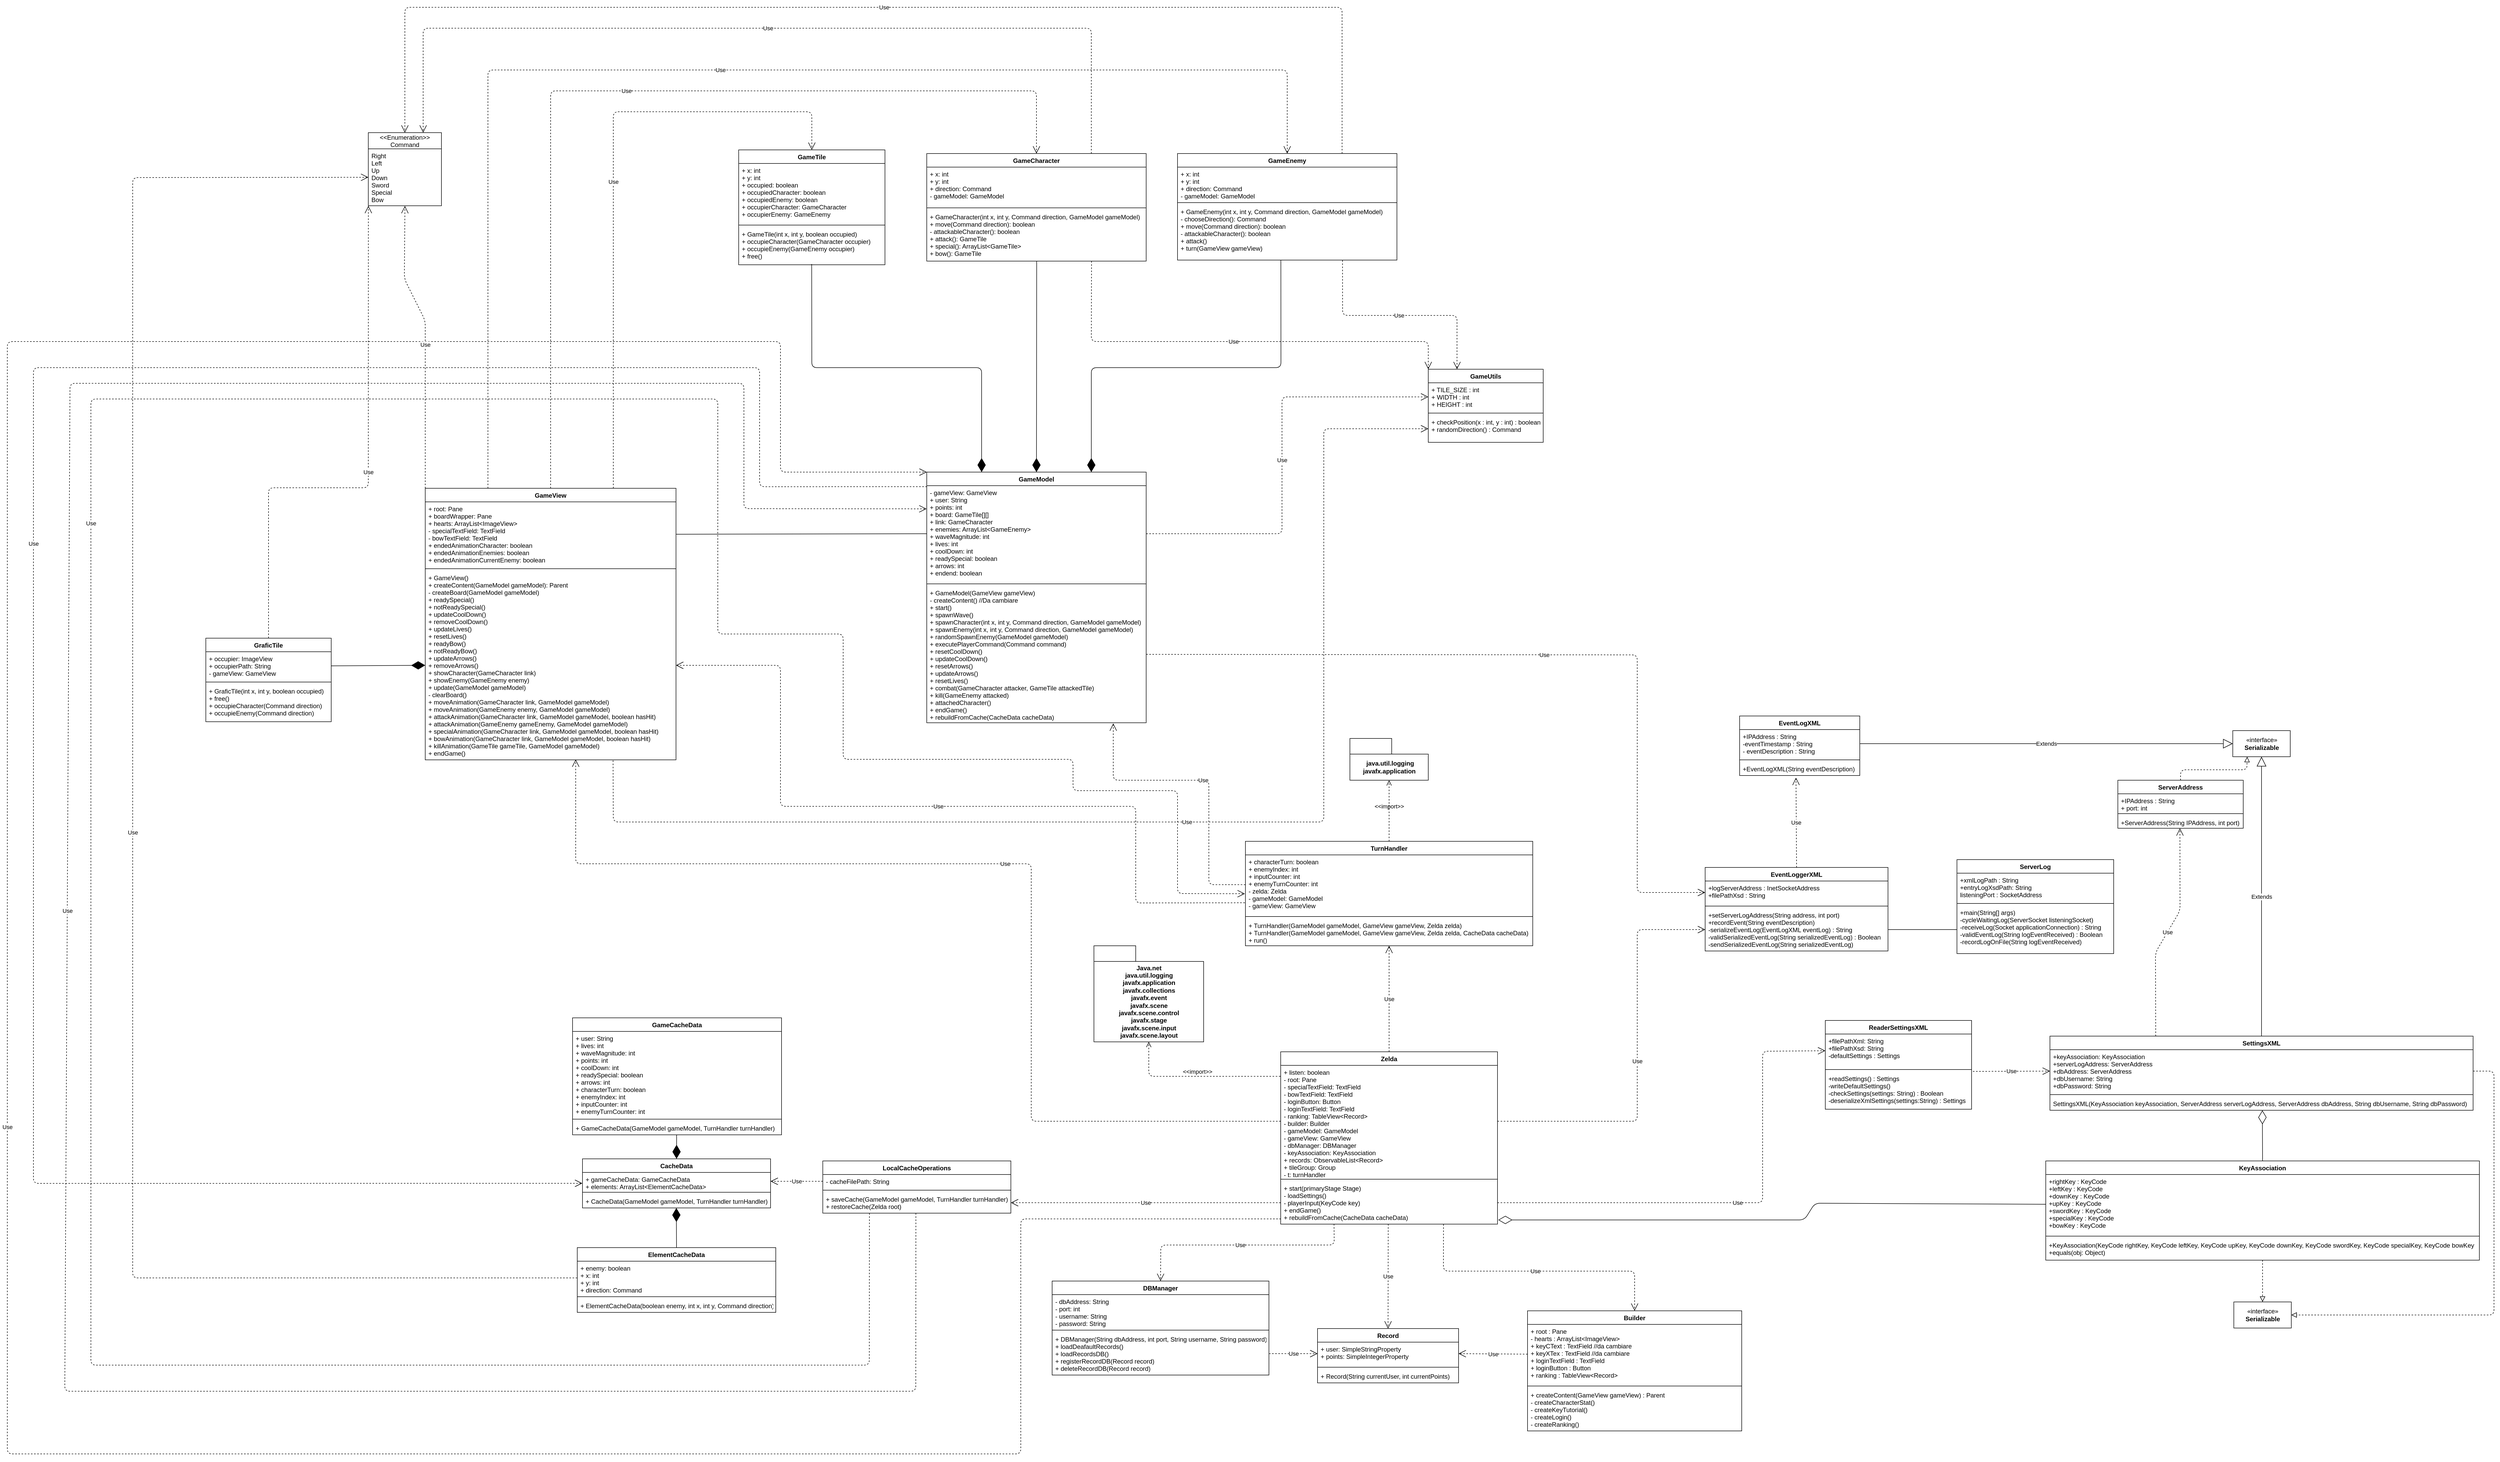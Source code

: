 <mxfile version="15.0.6" type="onedrive"><diagram id="C5RBs43oDa-KdzZeNtuy" name="Page-1"><mxGraphModel dx="4262" dy="2673" grid="1" gridSize="10" guides="1" tooltips="1" connect="1" arrows="1" fold="1" page="1" pageScale="1" pageWidth="1169" pageHeight="827" math="0" shadow="0"><root><mxCell id="WIyWlLk6GJQsqaUBKTNV-0"/><mxCell id="WIyWlLk6GJQsqaUBKTNV-1" parent="WIyWlLk6GJQsqaUBKTNV-0"/><mxCell id="bV0bHOmEOioke7Z_R2ua-2" value="Zelda" style="swimlane;fontStyle=1;align=center;verticalAlign=top;childLayout=stackLayout;horizontal=1;startSize=26;horizontalStack=0;resizeParent=1;resizeParentMax=0;resizeLast=0;collapsible=1;marginBottom=0;" parent="WIyWlLk6GJQsqaUBKTNV-1" vertex="1"><mxGeometry x="437.5" y="480" width="415" height="330" as="geometry"/></mxCell><mxCell id="bV0bHOmEOioke7Z_R2ua-3" value="+ listen: boolean&#10;- root: Pane&#10;- specialTextField: TextField&#10;- bowTextField: TextField&#10;- loginButton: Button&#10;- loginTextField: TextField&#10;- ranking: TableView&lt;Record&gt;&#10;- builder: Builder&#10;- gameModel: GameModel&#10;- gameView: GameView&#10;- dbManager: DBManager&#10;- keyAssociation: KeyAssociation&#10;+ records: ObservableList&lt;Record&gt;&#10;+ tileGroup: Group&#10;- t: turnHandler" style="text;strokeColor=none;fillColor=none;align=left;verticalAlign=top;spacingLeft=4;spacingRight=4;overflow=hidden;rotatable=0;points=[[0,0.5],[1,0.5]];portConstraint=eastwest;" parent="bV0bHOmEOioke7Z_R2ua-2" vertex="1"><mxGeometry y="26" width="415" height="214" as="geometry"/></mxCell><mxCell id="bV0bHOmEOioke7Z_R2ua-4" value="" style="line;strokeWidth=1;fillColor=none;align=left;verticalAlign=middle;spacingTop=-1;spacingLeft=3;spacingRight=3;rotatable=0;labelPosition=right;points=[];portConstraint=eastwest;" parent="bV0bHOmEOioke7Z_R2ua-2" vertex="1"><mxGeometry y="240" width="415" height="8" as="geometry"/></mxCell><mxCell id="bV0bHOmEOioke7Z_R2ua-5" value="+ start(primaryStage Stage)&#10;- loadSettings()&#10;- playerInput(KeyCode key)&#10;+ endGame()&#10;+ rebuildFromCache(CacheData cacheData)&#10;" style="text;strokeColor=none;fillColor=none;align=left;verticalAlign=top;spacingLeft=4;spacingRight=4;overflow=hidden;rotatable=0;points=[[0,0.5],[1,0.5]];portConstraint=eastwest;" parent="bV0bHOmEOioke7Z_R2ua-2" vertex="1"><mxGeometry y="248" width="415" height="82" as="geometry"/></mxCell><mxCell id="bV0bHOmEOioke7Z_R2ua-7" value="ReaderSettingsXML" style="swimlane;fontStyle=1;align=center;verticalAlign=top;childLayout=stackLayout;horizontal=1;startSize=26;horizontalStack=0;resizeParent=1;resizeParentMax=0;resizeLast=0;collapsible=1;marginBottom=0;" parent="WIyWlLk6GJQsqaUBKTNV-1" vertex="1"><mxGeometry x="1480" y="420" width="280" height="170" as="geometry"/></mxCell><mxCell id="bV0bHOmEOioke7Z_R2ua-8" value="+filePathXml: String&#10;+filePathXsd: String&#10;-defaultSettings : Settings" style="text;strokeColor=none;fillColor=none;align=left;verticalAlign=top;spacingLeft=4;spacingRight=4;overflow=hidden;rotatable=0;points=[[0,0.5],[1,0.5]];portConstraint=eastwest;" parent="bV0bHOmEOioke7Z_R2ua-7" vertex="1"><mxGeometry y="26" width="280" height="64" as="geometry"/></mxCell><mxCell id="bV0bHOmEOioke7Z_R2ua-9" value="" style="line;strokeWidth=1;fillColor=none;align=left;verticalAlign=middle;spacingTop=-1;spacingLeft=3;spacingRight=3;rotatable=0;labelPosition=right;points=[];portConstraint=eastwest;" parent="bV0bHOmEOioke7Z_R2ua-7" vertex="1"><mxGeometry y="90" width="280" height="8" as="geometry"/></mxCell><mxCell id="bV0bHOmEOioke7Z_R2ua-10" value="+readSettings() : Settings&#10;-writeDefaultSettings()&#10;-checkSettings(settings: String) : Boolean&#10;-deserializeXmlSettings(settings:String) : Settings&#10;" style="text;strokeColor=none;fillColor=none;align=left;verticalAlign=top;spacingLeft=4;spacingRight=4;overflow=hidden;rotatable=0;points=[[0,0.5],[1,0.5]];portConstraint=eastwest;" parent="bV0bHOmEOioke7Z_R2ua-7" vertex="1"><mxGeometry y="98" width="280" height="72" as="geometry"/></mxCell><mxCell id="bV0bHOmEOioke7Z_R2ua-11" value="Use" style="endArrow=open;endSize=12;dashed=1;html=1;exitX=1.009;exitY=-0.006;exitDx=0;exitDy=0;exitPerimeter=0;entryX=0;entryY=0.5;entryDx=0;entryDy=0;" parent="WIyWlLk6GJQsqaUBKTNV-1" source="bV0bHOmEOioke7Z_R2ua-10" target="L1kakF1YF15P_5vZSAZn-9" edge="1"><mxGeometry width="160" relative="1" as="geometry"><mxPoint x="1982" y="497" as="sourcePoint"/><mxPoint x="2052" y="516" as="targetPoint"/></mxGeometry></mxCell><mxCell id="bV0bHOmEOioke7Z_R2ua-23" value="EventLoggerXML" style="swimlane;fontStyle=1;align=center;verticalAlign=top;childLayout=stackLayout;horizontal=1;startSize=26;horizontalStack=0;resizeParent=1;resizeParentMax=0;resizeLast=0;collapsible=1;marginBottom=0;" parent="WIyWlLk6GJQsqaUBKTNV-1" vertex="1"><mxGeometry x="1250" y="127" width="350" height="160" as="geometry"/></mxCell><mxCell id="bV0bHOmEOioke7Z_R2ua-24" value="+logServerAddress : InetSocketAddress&#10;+filePathXsd : String" style="text;strokeColor=none;fillColor=none;align=left;verticalAlign=top;spacingLeft=4;spacingRight=4;overflow=hidden;rotatable=0;points=[[0,0.5],[1,0.5]];portConstraint=eastwest;" parent="bV0bHOmEOioke7Z_R2ua-23" vertex="1"><mxGeometry y="26" width="350" height="44" as="geometry"/></mxCell><mxCell id="bV0bHOmEOioke7Z_R2ua-25" value="" style="line;strokeWidth=1;fillColor=none;align=left;verticalAlign=middle;spacingTop=-1;spacingLeft=3;spacingRight=3;rotatable=0;labelPosition=right;points=[];portConstraint=eastwest;" parent="bV0bHOmEOioke7Z_R2ua-23" vertex="1"><mxGeometry y="70" width="350" height="8" as="geometry"/></mxCell><mxCell id="bV0bHOmEOioke7Z_R2ua-26" value="+setServerLogAddress(String address, int port)&#10;+recordEvent(String eventDescription)&#10;-serializeEventLog(EventLogXML eventLog) : String&#10;-validSerializedEventLog(String serializedEventLog) : Boolean&#10;-sendSerializedEventLog(String serializedEventLog)" style="text;strokeColor=none;fillColor=none;align=left;verticalAlign=top;spacingLeft=4;spacingRight=4;overflow=hidden;rotatable=0;points=[[0,0.5],[1,0.5]];portConstraint=eastwest;" parent="bV0bHOmEOioke7Z_R2ua-23" vertex="1"><mxGeometry y="78" width="350" height="82" as="geometry"/></mxCell><mxCell id="bV0bHOmEOioke7Z_R2ua-27" value="ServerLog" style="swimlane;fontStyle=1;align=center;verticalAlign=top;childLayout=stackLayout;horizontal=1;startSize=26;horizontalStack=0;resizeParent=1;resizeParentMax=0;resizeLast=0;collapsible=1;marginBottom=0;" parent="WIyWlLk6GJQsqaUBKTNV-1" vertex="1"><mxGeometry x="1732" y="112" width="300" height="180" as="geometry"/></mxCell><mxCell id="bV0bHOmEOioke7Z_R2ua-28" value="+xmlLogPath : String&#10;+entryLogXsdPath: String&#10;listeningPort : SocketAddress" style="text;strokeColor=none;fillColor=none;align=left;verticalAlign=top;spacingLeft=4;spacingRight=4;overflow=hidden;rotatable=0;points=[[0,0.5],[1,0.5]];portConstraint=eastwest;" parent="bV0bHOmEOioke7Z_R2ua-27" vertex="1"><mxGeometry y="26" width="300" height="54" as="geometry"/></mxCell><mxCell id="bV0bHOmEOioke7Z_R2ua-29" value="" style="line;strokeWidth=1;fillColor=none;align=left;verticalAlign=middle;spacingTop=-1;spacingLeft=3;spacingRight=3;rotatable=0;labelPosition=right;points=[];portConstraint=eastwest;" parent="bV0bHOmEOioke7Z_R2ua-27" vertex="1"><mxGeometry y="80" width="300" height="8" as="geometry"/></mxCell><mxCell id="bV0bHOmEOioke7Z_R2ua-30" value="+main(String[] args)&#10;-cycleWaitingLog(ServerSocket listeningSocket)&#10;-receiveLog(Socket applicationConnection) : String&#10;-validEventLog(String logEventReceived) : Boolean&#10;-recordLogOnFile(String logEventReceived)" style="text;strokeColor=none;fillColor=none;align=left;verticalAlign=top;spacingLeft=4;spacingRight=4;overflow=hidden;rotatable=0;points=[[0,0.5],[1,0.5]];portConstraint=eastwest;" parent="bV0bHOmEOioke7Z_R2ua-27" vertex="1"><mxGeometry y="88" width="300" height="92" as="geometry"/></mxCell><mxCell id="bV0bHOmEOioke7Z_R2ua-33" value="" style="endArrow=none;html=1;entryX=0;entryY=0.5;entryDx=0;entryDy=0;exitX=1;exitY=0.5;exitDx=0;exitDy=0;" parent="WIyWlLk6GJQsqaUBKTNV-1" source="bV0bHOmEOioke7Z_R2ua-26" target="bV0bHOmEOioke7Z_R2ua-30" edge="1"><mxGeometry width="50" height="50" relative="1" as="geometry"><mxPoint x="1100" y="230" as="sourcePoint"/><mxPoint x="1230" y="230" as="targetPoint"/></mxGeometry></mxCell><mxCell id="bV0bHOmEOioke7Z_R2ua-34" value="EventLogXML" style="swimlane;fontStyle=1;align=center;verticalAlign=top;childLayout=stackLayout;horizontal=1;startSize=26;horizontalStack=0;resizeParent=1;resizeParentMax=0;resizeLast=0;collapsible=1;marginBottom=0;" parent="WIyWlLk6GJQsqaUBKTNV-1" vertex="1"><mxGeometry x="1316" y="-163" width="230" height="114" as="geometry"/></mxCell><mxCell id="bV0bHOmEOioke7Z_R2ua-35" value="+IPAddress : String&#10;-eventTimestamp : String&#10;- eventDescription : String" style="text;strokeColor=none;fillColor=none;align=left;verticalAlign=top;spacingLeft=4;spacingRight=4;overflow=hidden;rotatable=0;points=[[0,0.5],[1,0.5]];portConstraint=eastwest;" parent="bV0bHOmEOioke7Z_R2ua-34" vertex="1"><mxGeometry y="26" width="230" height="54" as="geometry"/></mxCell><mxCell id="bV0bHOmEOioke7Z_R2ua-36" value="" style="line;strokeWidth=1;fillColor=none;align=left;verticalAlign=middle;spacingTop=-1;spacingLeft=3;spacingRight=3;rotatable=0;labelPosition=right;points=[];portConstraint=eastwest;" parent="bV0bHOmEOioke7Z_R2ua-34" vertex="1"><mxGeometry y="80" width="230" height="8" as="geometry"/></mxCell><mxCell id="bV0bHOmEOioke7Z_R2ua-37" value="+EventLogXML(String eventDescription)" style="text;strokeColor=none;fillColor=none;align=left;verticalAlign=top;spacingLeft=4;spacingRight=4;overflow=hidden;rotatable=0;points=[[0,0.5],[1,0.5]];portConstraint=eastwest;" parent="bV0bHOmEOioke7Z_R2ua-34" vertex="1"><mxGeometry y="88" width="230" height="26" as="geometry"/></mxCell><mxCell id="bV0bHOmEOioke7Z_R2ua-38" value="Use" style="endArrow=open;endSize=12;dashed=1;html=1;exitX=0.5;exitY=0;exitDx=0;exitDy=0;entryX=0.469;entryY=1.161;entryDx=0;entryDy=0;entryPerimeter=0;" parent="WIyWlLk6GJQsqaUBKTNV-1" source="bV0bHOmEOioke7Z_R2ua-23" target="bV0bHOmEOioke7Z_R2ua-37" edge="1"><mxGeometry width="160" relative="1" as="geometry"><mxPoint x="1020" y="47" as="sourcePoint"/><mxPoint x="1180" y="47" as="targetPoint"/></mxGeometry></mxCell><mxCell id="bV0bHOmEOioke7Z_R2ua-39" value="«interface»&lt;br&gt;&lt;b&gt;Serializable&lt;/b&gt;" style="html=1;" parent="WIyWlLk6GJQsqaUBKTNV-1" vertex="1"><mxGeometry x="2260" y="-135" width="110" height="50" as="geometry"/></mxCell><mxCell id="bV0bHOmEOioke7Z_R2ua-40" value="Extends" style="endArrow=block;endSize=16;endFill=0;html=1;exitX=0.5;exitY=0;exitDx=0;exitDy=0;entryX=0.5;entryY=1;entryDx=0;entryDy=0;" parent="WIyWlLk6GJQsqaUBKTNV-1" source="L1kakF1YF15P_5vZSAZn-8" target="bV0bHOmEOioke7Z_R2ua-39" edge="1"><mxGeometry width="160" relative="1" as="geometry"><mxPoint x="2167" y="448" as="sourcePoint"/><mxPoint x="2167" y="-23" as="targetPoint"/></mxGeometry></mxCell><mxCell id="bV0bHOmEOioke7Z_R2ua-41" value="Extends" style="endArrow=block;endSize=16;endFill=0;html=1;exitX=1;exitY=0.5;exitDx=0;exitDy=0;entryX=0;entryY=0.5;entryDx=0;entryDy=0;" parent="WIyWlLk6GJQsqaUBKTNV-1" source="bV0bHOmEOioke7Z_R2ua-35" target="bV0bHOmEOioke7Z_R2ua-39" edge="1"><mxGeometry width="160" relative="1" as="geometry"><mxPoint x="1742" y="-73" as="sourcePoint"/><mxPoint x="1902" y="-73" as="targetPoint"/></mxGeometry></mxCell><mxCell id="Ob0sJD3edlCVlVhSrMj9-4" value="GameModel" style="swimlane;fontStyle=1;align=center;verticalAlign=top;childLayout=stackLayout;horizontal=1;startSize=26;horizontalStack=0;resizeParent=1;resizeParentMax=0;resizeLast=0;collapsible=1;marginBottom=0;" parent="WIyWlLk6GJQsqaUBKTNV-1" vertex="1"><mxGeometry x="-240" y="-630" width="420" height="480" as="geometry"/></mxCell><mxCell id="Ob0sJD3edlCVlVhSrMj9-5" value="- gameView: GameView&#10;+ user: String&#10;+ points: int&#10;+ board: GameTile[][]&#10;+ link: GameCharacter&#10;+ enemies: ArrayList&lt;GameEnemy&gt;&#10;+ waveMagnitude: int&#10;+ lives: int&#10;+ coolDown: int&#10;+ readySpecial: boolean&#10;+ arrows: int&#10;+ endend: boolean" style="text;strokeColor=none;fillColor=none;align=left;verticalAlign=top;spacingLeft=4;spacingRight=4;overflow=hidden;rotatable=0;points=[[0,0.5],[1,0.5]];portConstraint=eastwest;" parent="Ob0sJD3edlCVlVhSrMj9-4" vertex="1"><mxGeometry y="26" width="420" height="184" as="geometry"/></mxCell><mxCell id="Ob0sJD3edlCVlVhSrMj9-6" value="" style="line;strokeWidth=1;fillColor=none;align=left;verticalAlign=middle;spacingTop=-1;spacingLeft=3;spacingRight=3;rotatable=0;labelPosition=right;points=[];portConstraint=eastwest;" parent="Ob0sJD3edlCVlVhSrMj9-4" vertex="1"><mxGeometry y="210" width="420" height="8" as="geometry"/></mxCell><mxCell id="Ob0sJD3edlCVlVhSrMj9-7" value="+ GameModel(GameView gameView)&#10;- createContent() //Da cambiare&#10;+ start()&#10;+ spawnWave()&#10;+ spawnCharacter(int x, int y, Command direction, GameModel gameModel)&#10;+ spawnEnemy(int x, int y, Command direction, GameModel gameModel)&#10;+ randomSpawnEnemy(GameModel gameModel)&#10;+ executePlayerCommand(Command command)&#10;+ resetCoolDown()&#10;+ updateCoolDown()&#10;+ resetArrows()&#10;+ updateArrows()&#10;+ resetLives()&#10;+ combat(GameCharacter attacker, GameTile attackedTile)&#10;+ kill(GameEnemy attacked)&#10;+ attachedCharacter()&#10;+ endGame()&#10;+ rebuildFromCache(CacheData cacheData)&#10;" style="text;strokeColor=none;fillColor=none;align=left;verticalAlign=top;spacingLeft=4;spacingRight=4;overflow=hidden;rotatable=0;points=[[0,0.5],[1,0.5]];portConstraint=eastwest;" parent="Ob0sJD3edlCVlVhSrMj9-4" vertex="1"><mxGeometry y="218" width="420" height="262" as="geometry"/></mxCell><mxCell id="Ob0sJD3edlCVlVhSrMj9-8" value="GameView" style="swimlane;fontStyle=1;align=center;verticalAlign=top;childLayout=stackLayout;horizontal=1;startSize=26;horizontalStack=0;resizeParent=1;resizeParentMax=0;resizeLast=0;collapsible=1;marginBottom=0;" parent="WIyWlLk6GJQsqaUBKTNV-1" vertex="1"><mxGeometry x="-1200" y="-599" width="480" height="520" as="geometry"/></mxCell><mxCell id="Ob0sJD3edlCVlVhSrMj9-9" value="+ root: Pane&#10;+ boardWrapper: Pane&#10;+ hearts: ArrayList&lt;ImageView&gt;&#10;- specialTextField: TextField&#10;- bowTextField: TextField&#10;+ endedAnimationCharacter: boolean&#10;+ endedAnimationEnemies: boolean&#10;+ endedAnimationCurrentEnemy: boolean" style="text;strokeColor=none;fillColor=none;align=left;verticalAlign=top;spacingLeft=4;spacingRight=4;overflow=hidden;rotatable=0;points=[[0,0.5],[1,0.5]];portConstraint=eastwest;" parent="Ob0sJD3edlCVlVhSrMj9-8" vertex="1"><mxGeometry y="26" width="480" height="124" as="geometry"/></mxCell><mxCell id="Ob0sJD3edlCVlVhSrMj9-10" value="" style="line;strokeWidth=1;fillColor=none;align=left;verticalAlign=middle;spacingTop=-1;spacingLeft=3;spacingRight=3;rotatable=0;labelPosition=right;points=[];portConstraint=eastwest;" parent="Ob0sJD3edlCVlVhSrMj9-8" vertex="1"><mxGeometry y="150" width="480" height="8" as="geometry"/></mxCell><mxCell id="Ob0sJD3edlCVlVhSrMj9-11" value="+ GameView()&#10;+ createContent(GameModel gameModel): Parent&#10;- createBoard(GameModel gameModel)&#10;+ readySpecial()&#10;+ notReadySpecial()&#10;+ updateCoolDown()&#10;+ removeCoolDown()&#10;+ updateLives()&#10;+ resetLives()&#10;+ readyBow()&#10;+ notReadyBow()&#10;+ updateArrows()&#10;+ removeArrows()&#10;+ showCharacter(GameCharacter link)&#10;+ showEnemy(GameEnemy enemy)&#10;+ update(GameModel gameModel)&#10;- clearBoard()&#10;+ moveAnimation(GameCharacter link, GameModel gameModel)&#10;+ moveAnimation(GameEnemy enemy, GameModel gameModel)&#10;+ attackAnimation(GameCharacter link, GameModel gameModel, boolean hasHit)&#10;+ attackAnimation(GameEnemy gameEnemy, GameModel gameModel)&#10;+ specialAnimation(GameCharacter link, GameModel gameModel, boolean hasHit)&#10;+ bowAnimation(GameCharacter link, GameModel gameModel, boolean hasHit)&#10;+ killAnimation(GameTile gameTile, GameModel gameModel)&#10;+ endGame()" style="text;strokeColor=none;fillColor=none;align=left;verticalAlign=top;spacingLeft=4;spacingRight=4;overflow=hidden;rotatable=0;points=[[0,0.5],[1,0.5]];portConstraint=eastwest;" parent="Ob0sJD3edlCVlVhSrMj9-8" vertex="1"><mxGeometry y="158" width="480" height="362" as="geometry"/></mxCell><mxCell id="Ob0sJD3edlCVlVhSrMj9-12" value="Builder" style="swimlane;fontStyle=1;align=center;verticalAlign=top;childLayout=stackLayout;horizontal=1;startSize=26;horizontalStack=0;resizeParent=1;resizeParentMax=0;resizeLast=0;collapsible=1;marginBottom=0;" parent="WIyWlLk6GJQsqaUBKTNV-1" vertex="1"><mxGeometry x="910" y="976" width="410" height="230" as="geometry"/></mxCell><mxCell id="Ob0sJD3edlCVlVhSrMj9-13" value="+ root : Pane&#10;- hearts : ArrayList&lt;ImageView&gt;&#10;+ keyCText : TextField //da cambiare&#10;+ keyXTex : TextField //da cambiare&#10;+ loginTextField : TextField&#10;+ loginButton : Button&#10;+ ranking : TableView&lt;Record&gt;" style="text;strokeColor=none;fillColor=none;align=left;verticalAlign=top;spacingLeft=4;spacingRight=4;overflow=hidden;rotatable=0;points=[[0,0.5],[1,0.5]];portConstraint=eastwest;" parent="Ob0sJD3edlCVlVhSrMj9-12" vertex="1"><mxGeometry y="26" width="410" height="114" as="geometry"/></mxCell><mxCell id="Ob0sJD3edlCVlVhSrMj9-14" value="" style="line;strokeWidth=1;fillColor=none;align=left;verticalAlign=middle;spacingTop=-1;spacingLeft=3;spacingRight=3;rotatable=0;labelPosition=right;points=[];portConstraint=eastwest;" parent="Ob0sJD3edlCVlVhSrMj9-12" vertex="1"><mxGeometry y="140" width="410" height="8" as="geometry"/></mxCell><mxCell id="Ob0sJD3edlCVlVhSrMj9-15" value="+ createContent(GameView gameView) : Parent&#10;- createCharacterStat()&#10;- createKeyTutorial()&#10;- createLogin()&#10;- createRanking()" style="text;strokeColor=none;fillColor=none;align=left;verticalAlign=top;spacingLeft=4;spacingRight=4;overflow=hidden;rotatable=0;points=[[0,0.5],[1,0.5]];portConstraint=eastwest;" parent="Ob0sJD3edlCVlVhSrMj9-12" vertex="1"><mxGeometry y="148" width="410" height="82" as="geometry"/></mxCell><mxCell id="Ob0sJD3edlCVlVhSrMj9-16" value="TurnHandler" style="swimlane;fontStyle=1;align=center;verticalAlign=top;childLayout=stackLayout;horizontal=1;startSize=26;horizontalStack=0;resizeParent=1;resizeParentMax=0;resizeLast=0;collapsible=1;marginBottom=0;" parent="WIyWlLk6GJQsqaUBKTNV-1" vertex="1"><mxGeometry x="370" y="77" width="550" height="200" as="geometry"/></mxCell><mxCell id="Ob0sJD3edlCVlVhSrMj9-17" value="+ characterTurn: boolean&#10;+ enemyIndex: int&#10;+ inputCounter: int&#10;+ enemyTurnCounter: int&#10;- zelda: Zelda&#10;- gameModel: GameModel&#10;- gameView: GameView" style="text;strokeColor=none;fillColor=none;align=left;verticalAlign=top;spacingLeft=4;spacingRight=4;overflow=hidden;rotatable=0;points=[[0,0.5],[1,0.5]];portConstraint=eastwest;" parent="Ob0sJD3edlCVlVhSrMj9-16" vertex="1"><mxGeometry y="26" width="550" height="114" as="geometry"/></mxCell><mxCell id="Ob0sJD3edlCVlVhSrMj9-18" value="" style="line;strokeWidth=1;fillColor=none;align=left;verticalAlign=middle;spacingTop=-1;spacingLeft=3;spacingRight=3;rotatable=0;labelPosition=right;points=[];portConstraint=eastwest;" parent="Ob0sJD3edlCVlVhSrMj9-16" vertex="1"><mxGeometry y="140" width="550" height="8" as="geometry"/></mxCell><mxCell id="Ob0sJD3edlCVlVhSrMj9-19" value="+ TurnHandler(GameModel gameModel, GameView gameView, Zelda zelda)&#10;+ TurnHandler(GameModel gameModel, GameView gameView, Zelda zelda, CacheData cacheData)&#10;+ run()" style="text;strokeColor=none;fillColor=none;align=left;verticalAlign=top;spacingLeft=4;spacingRight=4;overflow=hidden;rotatable=0;points=[[0,0.5],[1,0.5]];portConstraint=eastwest;" parent="Ob0sJD3edlCVlVhSrMj9-16" vertex="1"><mxGeometry y="148" width="550" height="52" as="geometry"/></mxCell><mxCell id="Ob0sJD3edlCVlVhSrMj9-20" value="&lt;&lt;Enumeration&gt;&gt;&#10;Command" style="swimlane;fontStyle=0;childLayout=stackLayout;horizontal=1;startSize=31;fillColor=none;horizontalStack=0;resizeParent=1;resizeParentMax=0;resizeLast=0;collapsible=1;marginBottom=0;" parent="WIyWlLk6GJQsqaUBKTNV-1" vertex="1"><mxGeometry x="-1309" y="-1280" width="140" height="140" as="geometry"/></mxCell><mxCell id="Ob0sJD3edlCVlVhSrMj9-21" value="Right&#10;Left&#10;Up&#10;Down&#10;Sword&#10;Special&#10;Bow" style="text;strokeColor=none;fillColor=none;align=left;verticalAlign=top;spacingLeft=4;spacingRight=4;overflow=hidden;rotatable=0;points=[[0,0.5],[1,0.5]];portConstraint=eastwest;" parent="Ob0sJD3edlCVlVhSrMj9-20" vertex="1"><mxGeometry y="31" width="140" height="109" as="geometry"/></mxCell><mxCell id="Ob0sJD3edlCVlVhSrMj9-24" value="DBManager" style="swimlane;fontStyle=1;align=center;verticalAlign=top;childLayout=stackLayout;horizontal=1;startSize=26;horizontalStack=0;resizeParent=1;resizeParentMax=0;resizeLast=0;collapsible=1;marginBottom=0;" parent="WIyWlLk6GJQsqaUBKTNV-1" vertex="1"><mxGeometry y="919" width="415" height="180" as="geometry"/></mxCell><mxCell id="Ob0sJD3edlCVlVhSrMj9-25" value="- dbAddress: String&#10;- port: int&#10;- username: String&#10;- password: String" style="text;strokeColor=none;fillColor=none;align=left;verticalAlign=top;spacingLeft=4;spacingRight=4;overflow=hidden;rotatable=0;points=[[0,0.5],[1,0.5]];portConstraint=eastwest;" parent="Ob0sJD3edlCVlVhSrMj9-24" vertex="1"><mxGeometry y="26" width="415" height="64" as="geometry"/></mxCell><mxCell id="Ob0sJD3edlCVlVhSrMj9-26" value="" style="line;strokeWidth=1;fillColor=none;align=left;verticalAlign=middle;spacingTop=-1;spacingLeft=3;spacingRight=3;rotatable=0;labelPosition=right;points=[];portConstraint=eastwest;" parent="Ob0sJD3edlCVlVhSrMj9-24" vertex="1"><mxGeometry y="90" width="415" height="8" as="geometry"/></mxCell><mxCell id="Ob0sJD3edlCVlVhSrMj9-27" value="+ DBManager(String dbAddress, int port, String username, String password)&#10;+ loadDeafaultRecords()&#10;+ loadRecordsDB()&#10;+ registerRecordDB(Record record)&#10;+ deleteRecordDB(Record record)&#10;" style="text;strokeColor=none;fillColor=none;align=left;verticalAlign=top;spacingLeft=4;spacingRight=4;overflow=hidden;rotatable=0;points=[[0,0.5],[1,0.5]];portConstraint=eastwest;" parent="Ob0sJD3edlCVlVhSrMj9-24" vertex="1"><mxGeometry y="98" width="415" height="82" as="geometry"/></mxCell><mxCell id="Ob0sJD3edlCVlVhSrMj9-32" value="GameCharacter" style="swimlane;fontStyle=1;align=center;verticalAlign=top;childLayout=stackLayout;horizontal=1;startSize=26;horizontalStack=0;resizeParent=1;resizeParentMax=0;resizeLast=0;collapsible=1;marginBottom=0;" parent="WIyWlLk6GJQsqaUBKTNV-1" vertex="1"><mxGeometry x="-240" y="-1240" width="420" height="206" as="geometry"/></mxCell><mxCell id="Ob0sJD3edlCVlVhSrMj9-33" value="+ x: int&#10;+ y: int&#10;+ direction: Command&#10;- gameModel: GameModel" style="text;strokeColor=none;fillColor=none;align=left;verticalAlign=top;spacingLeft=4;spacingRight=4;overflow=hidden;rotatable=0;points=[[0,0.5],[1,0.5]];portConstraint=eastwest;" parent="Ob0sJD3edlCVlVhSrMj9-32" vertex="1"><mxGeometry y="26" width="420" height="74" as="geometry"/></mxCell><mxCell id="Ob0sJD3edlCVlVhSrMj9-34" value="" style="line;strokeWidth=1;fillColor=none;align=left;verticalAlign=middle;spacingTop=-1;spacingLeft=3;spacingRight=3;rotatable=0;labelPosition=right;points=[];portConstraint=eastwest;" parent="Ob0sJD3edlCVlVhSrMj9-32" vertex="1"><mxGeometry y="100" width="420" height="8" as="geometry"/></mxCell><mxCell id="Ob0sJD3edlCVlVhSrMj9-35" value="+ GameCharacter(int x, int y, Command direction, GameModel gameModel)&#10;+ move(Command direction): boolean&#10;- attackableCharacter(): boolean&#10;+ attack(): GameTile&#10;+ special(): ArrayList&lt;GameTile&gt;&#10;+ bow(): GameTile" style="text;strokeColor=none;fillColor=none;align=left;verticalAlign=top;spacingLeft=4;spacingRight=4;overflow=hidden;rotatable=0;points=[[0,0.5],[1,0.5]];portConstraint=eastwest;" parent="Ob0sJD3edlCVlVhSrMj9-32" vertex="1"><mxGeometry y="108" width="420" height="98" as="geometry"/></mxCell><mxCell id="Ob0sJD3edlCVlVhSrMj9-36" value="GameEnemy" style="swimlane;fontStyle=1;align=center;verticalAlign=top;childLayout=stackLayout;horizontal=1;startSize=26;horizontalStack=0;resizeParent=1;resizeParentMax=0;resizeLast=0;collapsible=1;marginBottom=0;" parent="WIyWlLk6GJQsqaUBKTNV-1" vertex="1"><mxGeometry x="240" y="-1240" width="420" height="204" as="geometry"/></mxCell><mxCell id="Ob0sJD3edlCVlVhSrMj9-37" value="+ x: int&#10;+ y: int&#10;+ direction: Command&#10;- gameModel: GameModel" style="text;strokeColor=none;fillColor=none;align=left;verticalAlign=top;spacingLeft=4;spacingRight=4;overflow=hidden;rotatable=0;points=[[0,0.5],[1,0.5]];portConstraint=eastwest;" parent="Ob0sJD3edlCVlVhSrMj9-36" vertex="1"><mxGeometry y="26" width="420" height="64" as="geometry"/></mxCell><mxCell id="Ob0sJD3edlCVlVhSrMj9-38" value="" style="line;strokeWidth=1;fillColor=none;align=left;verticalAlign=middle;spacingTop=-1;spacingLeft=3;spacingRight=3;rotatable=0;labelPosition=right;points=[];portConstraint=eastwest;" parent="Ob0sJD3edlCVlVhSrMj9-36" vertex="1"><mxGeometry y="90" width="420" height="8" as="geometry"/></mxCell><mxCell id="Ob0sJD3edlCVlVhSrMj9-39" value="+ GameEnemy(int x, int y, Command direction, GameModel gameModel)&#10;- chooseDirection(): Command&#10;+ move(Command direction): boolean&#10;- attackableCharacter(): boolean&#10;+ attack()&#10;+ turn(GameView gameView)" style="text;strokeColor=none;fillColor=none;align=left;verticalAlign=top;spacingLeft=4;spacingRight=4;overflow=hidden;rotatable=0;points=[[0,0.5],[1,0.5]];portConstraint=eastwest;" parent="Ob0sJD3edlCVlVhSrMj9-36" vertex="1"><mxGeometry y="98" width="420" height="106" as="geometry"/></mxCell><mxCell id="Ob0sJD3edlCVlVhSrMj9-40" value="GameTile" style="swimlane;fontStyle=1;align=center;verticalAlign=top;childLayout=stackLayout;horizontal=1;startSize=26;horizontalStack=0;resizeParent=1;resizeParentMax=0;resizeLast=0;collapsible=1;marginBottom=0;" parent="WIyWlLk6GJQsqaUBKTNV-1" vertex="1"><mxGeometry x="-600" y="-1247" width="280" height="220" as="geometry"/></mxCell><mxCell id="Ob0sJD3edlCVlVhSrMj9-41" value="+ x: int&#10;+ y: int&#10;+ occupied: boolean&#10;+ occupiedCharacter: boolean&#10;+ occupiedEnemy: boolean&#10;+ occupierCharacter: GameCharacter&#10;+ occupierEnemy: GameEnemy" style="text;strokeColor=none;fillColor=none;align=left;verticalAlign=top;spacingLeft=4;spacingRight=4;overflow=hidden;rotatable=0;points=[[0,0.5],[1,0.5]];portConstraint=eastwest;" parent="Ob0sJD3edlCVlVhSrMj9-40" vertex="1"><mxGeometry y="26" width="280" height="114" as="geometry"/></mxCell><mxCell id="Ob0sJD3edlCVlVhSrMj9-42" value="" style="line;strokeWidth=1;fillColor=none;align=left;verticalAlign=middle;spacingTop=-1;spacingLeft=3;spacingRight=3;rotatable=0;labelPosition=right;points=[];portConstraint=eastwest;" parent="Ob0sJD3edlCVlVhSrMj9-40" vertex="1"><mxGeometry y="140" width="280" height="8" as="geometry"/></mxCell><mxCell id="Ob0sJD3edlCVlVhSrMj9-43" value="+ GameTile(int x, int y, boolean occupied)&#10;+ occupieCharacter(GameCharacter occupier)&#10;+ occupieEnemy(GameEnemy occupier)&#10;+ free()" style="text;strokeColor=none;fillColor=none;align=left;verticalAlign=top;spacingLeft=4;spacingRight=4;overflow=hidden;rotatable=0;points=[[0,0.5],[1,0.5]];portConstraint=eastwest;" parent="Ob0sJD3edlCVlVhSrMj9-40" vertex="1"><mxGeometry y="148" width="280" height="72" as="geometry"/></mxCell><mxCell id="Ob0sJD3edlCVlVhSrMj9-44" value="GraficTile" style="swimlane;fontStyle=1;align=center;verticalAlign=top;childLayout=stackLayout;horizontal=1;startSize=26;horizontalStack=0;resizeParent=1;resizeParentMax=0;resizeLast=0;collapsible=1;marginBottom=0;" parent="WIyWlLk6GJQsqaUBKTNV-1" vertex="1"><mxGeometry x="-1620" y="-312" width="240" height="160" as="geometry"/></mxCell><mxCell id="Ob0sJD3edlCVlVhSrMj9-45" value="+ occupier: ImageView&#10;+ occupierPath: String&#10;- gameView: GameView" style="text;strokeColor=none;fillColor=none;align=left;verticalAlign=top;spacingLeft=4;spacingRight=4;overflow=hidden;rotatable=0;points=[[0,0.5],[1,0.5]];portConstraint=eastwest;" parent="Ob0sJD3edlCVlVhSrMj9-44" vertex="1"><mxGeometry y="26" width="240" height="54" as="geometry"/></mxCell><mxCell id="Ob0sJD3edlCVlVhSrMj9-46" value="" style="line;strokeWidth=1;fillColor=none;align=left;verticalAlign=middle;spacingTop=-1;spacingLeft=3;spacingRight=3;rotatable=0;labelPosition=right;points=[];portConstraint=eastwest;" parent="Ob0sJD3edlCVlVhSrMj9-44" vertex="1"><mxGeometry y="80" width="240" height="8" as="geometry"/></mxCell><mxCell id="Ob0sJD3edlCVlVhSrMj9-47" value="+ GraficTile(int x, int y, boolean occupied)&#10;+ free()&#10;+ occupieCharacter(Command direction)&#10;+ occupieEnemy(Command direction)&#10;" style="text;strokeColor=none;fillColor=none;align=left;verticalAlign=top;spacingLeft=4;spacingRight=4;overflow=hidden;rotatable=0;points=[[0,0.5],[1,0.5]];portConstraint=eastwest;" parent="Ob0sJD3edlCVlVhSrMj9-44" vertex="1"><mxGeometry y="88" width="240" height="72" as="geometry"/></mxCell><mxCell id="Ob0sJD3edlCVlVhSrMj9-48" value="GameUtils" style="swimlane;fontStyle=1;align=center;verticalAlign=top;childLayout=stackLayout;horizontal=1;startSize=26;horizontalStack=0;resizeParent=1;resizeParentMax=0;resizeLast=0;collapsible=1;marginBottom=0;" parent="WIyWlLk6GJQsqaUBKTNV-1" vertex="1"><mxGeometry x="720" y="-827" width="220" height="140" as="geometry"/></mxCell><mxCell id="Ob0sJD3edlCVlVhSrMj9-49" value="+ TILE_SIZE : int&#10;+ WIDTH : int&#10;+ HEIGHT : int" style="text;strokeColor=none;fillColor=none;align=left;verticalAlign=top;spacingLeft=4;spacingRight=4;overflow=hidden;rotatable=0;points=[[0,0.5],[1,0.5]];portConstraint=eastwest;" parent="Ob0sJD3edlCVlVhSrMj9-48" vertex="1"><mxGeometry y="26" width="220" height="54" as="geometry"/></mxCell><mxCell id="Ob0sJD3edlCVlVhSrMj9-50" value="" style="line;strokeWidth=1;fillColor=none;align=left;verticalAlign=middle;spacingTop=-1;spacingLeft=3;spacingRight=3;rotatable=0;labelPosition=right;points=[];portConstraint=eastwest;" parent="Ob0sJD3edlCVlVhSrMj9-48" vertex="1"><mxGeometry y="80" width="220" height="8" as="geometry"/></mxCell><mxCell id="Ob0sJD3edlCVlVhSrMj9-51" value="+ checkPosition(x : int, y : int) : boolean&#10;+ randomDirection() : Command" style="text;strokeColor=none;fillColor=none;align=left;verticalAlign=top;spacingLeft=4;spacingRight=4;overflow=hidden;rotatable=0;points=[[0,0.5],[1,0.5]];portConstraint=eastwest;" parent="Ob0sJD3edlCVlVhSrMj9-48" vertex="1"><mxGeometry y="88" width="220" height="52" as="geometry"/></mxCell><mxCell id="Ob0sJD3edlCVlVhSrMj9-56" value="LocalCacheOperations" style="swimlane;fontStyle=1;align=center;verticalAlign=top;childLayout=stackLayout;horizontal=1;startSize=26;horizontalStack=0;resizeParent=1;resizeParentMax=0;resizeLast=0;collapsible=1;marginBottom=0;" parent="WIyWlLk6GJQsqaUBKTNV-1" vertex="1"><mxGeometry x="-439" y="689" width="360" height="100" as="geometry"/></mxCell><mxCell id="Ob0sJD3edlCVlVhSrMj9-57" value="- cacheFilePath: String" style="text;strokeColor=none;fillColor=none;align=left;verticalAlign=top;spacingLeft=4;spacingRight=4;overflow=hidden;rotatable=0;points=[[0,0.5],[1,0.5]];portConstraint=eastwest;" parent="Ob0sJD3edlCVlVhSrMj9-56" vertex="1"><mxGeometry y="26" width="360" height="26" as="geometry"/></mxCell><mxCell id="Ob0sJD3edlCVlVhSrMj9-58" value="" style="line;strokeWidth=1;fillColor=none;align=left;verticalAlign=middle;spacingTop=-1;spacingLeft=3;spacingRight=3;rotatable=0;labelPosition=right;points=[];portConstraint=eastwest;" parent="Ob0sJD3edlCVlVhSrMj9-56" vertex="1"><mxGeometry y="52" width="360" height="8" as="geometry"/></mxCell><mxCell id="Ob0sJD3edlCVlVhSrMj9-59" value="+ saveCache(GameModel gameModel, TurnHandler turnHandler)&#10;+ restoreCache(Zelda root)&#10;&#10;" style="text;strokeColor=none;fillColor=none;align=left;verticalAlign=top;spacingLeft=4;spacingRight=4;overflow=hidden;rotatable=0;points=[[0,0.5],[1,0.5]];portConstraint=eastwest;" parent="Ob0sJD3edlCVlVhSrMj9-56" vertex="1"><mxGeometry y="60" width="360" height="40" as="geometry"/></mxCell><mxCell id="Ob0sJD3edlCVlVhSrMj9-60" value="Record" style="swimlane;fontStyle=1;align=center;verticalAlign=top;childLayout=stackLayout;horizontal=1;startSize=26;horizontalStack=0;resizeParent=1;resizeParentMax=0;resizeLast=0;collapsible=1;marginBottom=0;" parent="WIyWlLk6GJQsqaUBKTNV-1" vertex="1"><mxGeometry x="508" y="1010" width="270" height="104" as="geometry"/></mxCell><mxCell id="Ob0sJD3edlCVlVhSrMj9-61" value="+ user: SimpleStringProperty&#10;+ points: SimpleIntegerProperty" style="text;strokeColor=none;fillColor=none;align=left;verticalAlign=top;spacingLeft=4;spacingRight=4;overflow=hidden;rotatable=0;points=[[0,0.5],[1,0.5]];portConstraint=eastwest;" parent="Ob0sJD3edlCVlVhSrMj9-60" vertex="1"><mxGeometry y="26" width="270" height="44" as="geometry"/></mxCell><mxCell id="Ob0sJD3edlCVlVhSrMj9-62" value="" style="line;strokeWidth=1;fillColor=none;align=left;verticalAlign=middle;spacingTop=-1;spacingLeft=3;spacingRight=3;rotatable=0;labelPosition=right;points=[];portConstraint=eastwest;" parent="Ob0sJD3edlCVlVhSrMj9-60" vertex="1"><mxGeometry y="70" width="270" height="8" as="geometry"/></mxCell><mxCell id="Ob0sJD3edlCVlVhSrMj9-63" value="+ Record(String currentUser, int currentPoints)" style="text;strokeColor=none;fillColor=none;align=left;verticalAlign=top;spacingLeft=4;spacingRight=4;overflow=hidden;rotatable=0;points=[[0,0.5],[1,0.5]];portConstraint=eastwest;" parent="Ob0sJD3edlCVlVhSrMj9-60" vertex="1"><mxGeometry y="78" width="270" height="26" as="geometry"/></mxCell><mxCell id="MlQ-HpUHcutHztB91lEC-4" value="" style="endArrow=none;html=1;entryX=0;entryY=0.5;entryDx=0;entryDy=0;exitX=1;exitY=0.5;exitDx=0;exitDy=0;" parent="WIyWlLk6GJQsqaUBKTNV-1" source="Ob0sJD3edlCVlVhSrMj9-9" target="Ob0sJD3edlCVlVhSrMj9-5" edge="1"><mxGeometry width="50" height="50" relative="1" as="geometry"><mxPoint x="-560" y="-510" as="sourcePoint"/><mxPoint x="-510" y="-560" as="targetPoint"/></mxGeometry></mxCell><mxCell id="MlQ-HpUHcutHztB91lEC-5" value="" style="endArrow=diamondThin;endFill=1;endSize=24;html=1;entryX=0.5;entryY=0;entryDx=0;entryDy=0;exitX=0.501;exitY=1.003;exitDx=0;exitDy=0;exitPerimeter=0;" parent="WIyWlLk6GJQsqaUBKTNV-1" source="Ob0sJD3edlCVlVhSrMj9-35" target="Ob0sJD3edlCVlVhSrMj9-4" edge="1"><mxGeometry width="160" relative="1" as="geometry"><mxPoint x="-660" y="-890" as="sourcePoint"/><mxPoint x="-500" y="-890" as="targetPoint"/></mxGeometry></mxCell><mxCell id="MlQ-HpUHcutHztB91lEC-8" value="" style="endArrow=diamondThin;endFill=1;endSize=24;html=1;exitX=1;exitY=0.5;exitDx=0;exitDy=0;entryX=0;entryY=0.5;entryDx=0;entryDy=0;" parent="WIyWlLk6GJQsqaUBKTNV-1" source="Ob0sJD3edlCVlVhSrMj9-45" target="Ob0sJD3edlCVlVhSrMj9-11" edge="1"><mxGeometry width="160" relative="1" as="geometry"><mxPoint x="-970" y="-19" as="sourcePoint"/><mxPoint x="-1160" y="-49" as="targetPoint"/></mxGeometry></mxCell><mxCell id="MlQ-HpUHcutHztB91lEC-11" value="Use" style="endArrow=open;endSize=12;dashed=1;html=1;entryX=0;entryY=0.5;entryDx=0;entryDy=0;exitX=1;exitY=0.5;exitDx=0;exitDy=0;" parent="WIyWlLk6GJQsqaUBKTNV-1" source="Ob0sJD3edlCVlVhSrMj9-27" target="Ob0sJD3edlCVlVhSrMj9-61" edge="1"><mxGeometry width="160" relative="1" as="geometry"><mxPoint x="220" y="870" as="sourcePoint"/><mxPoint x="300" y="870" as="targetPoint"/></mxGeometry></mxCell><mxCell id="MlQ-HpUHcutHztB91lEC-12" value="Use" style="endArrow=open;endSize=12;dashed=1;html=1;exitX=0;exitY=0.5;exitDx=0;exitDy=0;entryX=1;entryY=0.5;entryDx=0;entryDy=0;" parent="WIyWlLk6GJQsqaUBKTNV-1" source="Ob0sJD3edlCVlVhSrMj9-13" target="Ob0sJD3edlCVlVhSrMj9-61" edge="1"><mxGeometry width="160" relative="1" as="geometry"><mxPoint x="-140" y="280" as="sourcePoint"/><mxPoint x="20" y="280" as="targetPoint"/></mxGeometry></mxCell><mxCell id="MlQ-HpUHcutHztB91lEC-27" value="Use" style="endArrow=open;endSize=12;dashed=1;html=1;entryX=1;entryY=0.5;entryDx=0;entryDy=0;exitX=0;exitY=0.5;exitDx=0;exitDy=0;" parent="WIyWlLk6GJQsqaUBKTNV-1" source="Ob0sJD3edlCVlVhSrMj9-57" target="gWqPooSvMqsiTcMxserx-5" edge="1"><mxGeometry width="160" relative="1" as="geometry"><mxPoint x="-469" y="728" as="sourcePoint"/><mxPoint x="-796" y="690" as="targetPoint"/></mxGeometry></mxCell><mxCell id="MlQ-HpUHcutHztB91lEC-28" value="" style="endArrow=diamondThin;endFill=1;endSize=24;html=1;entryX=0.5;entryY=0;entryDx=0;entryDy=0;exitX=0.498;exitY=0.998;exitDx=0;exitDy=0;exitPerimeter=0;" parent="WIyWlLk6GJQsqaUBKTNV-1" source="gWqPooSvMqsiTcMxserx-15" target="gWqPooSvMqsiTcMxserx-4" edge="1"><mxGeometry width="160" relative="1" as="geometry"><mxPoint x="-709.42" y="556.922" as="sourcePoint"/><mxPoint x="-649" y="693" as="targetPoint"/></mxGeometry></mxCell><mxCell id="MlQ-HpUHcutHztB91lEC-29" value="" style="endArrow=diamondThin;endFill=1;endSize=24;html=1;exitX=0.5;exitY=0;exitDx=0;exitDy=0;entryX=0.499;entryY=1.003;entryDx=0;entryDy=0;entryPerimeter=0;" parent="WIyWlLk6GJQsqaUBKTNV-1" source="gWqPooSvMqsiTcMxserx-8" target="gWqPooSvMqsiTcMxserx-7" edge="1"><mxGeometry width="160" relative="1" as="geometry"><mxPoint x="-649" y="923" as="sourcePoint"/><mxPoint x="-649" y="813" as="targetPoint"/></mxGeometry></mxCell><mxCell id="gWqPooSvMqsiTcMxserx-4" value="CacheData" style="swimlane;fontStyle=1;align=center;verticalAlign=top;childLayout=stackLayout;horizontal=1;startSize=26;horizontalStack=0;resizeParent=1;resizeParentMax=0;resizeLast=0;collapsible=1;marginBottom=0;" parent="WIyWlLk6GJQsqaUBKTNV-1" vertex="1"><mxGeometry x="-899" y="685" width="360" height="94" as="geometry"/></mxCell><mxCell id="gWqPooSvMqsiTcMxserx-5" value="+ gameCacheData: GameCacheData&#10;+ elements: ArrayList&lt;ElementCacheData&gt;" style="text;strokeColor=none;fillColor=none;align=left;verticalAlign=top;spacingLeft=4;spacingRight=4;overflow=hidden;rotatable=0;points=[[0,0.5],[1,0.5]];portConstraint=eastwest;" parent="gWqPooSvMqsiTcMxserx-4" vertex="1"><mxGeometry y="26" width="360" height="34" as="geometry"/></mxCell><mxCell id="gWqPooSvMqsiTcMxserx-6" value="" style="line;strokeWidth=1;fillColor=none;align=left;verticalAlign=middle;spacingTop=-1;spacingLeft=3;spacingRight=3;rotatable=0;labelPosition=right;points=[];portConstraint=eastwest;" parent="gWqPooSvMqsiTcMxserx-4" vertex="1"><mxGeometry y="60" width="360" height="8" as="geometry"/></mxCell><mxCell id="gWqPooSvMqsiTcMxserx-7" value="+ CacheData(GameModel gameModel, TurnHandler turnHandler)" style="text;strokeColor=none;fillColor=none;align=left;verticalAlign=top;spacingLeft=4;spacingRight=4;overflow=hidden;rotatable=0;points=[[0,0.5],[1,0.5]];portConstraint=eastwest;" parent="gWqPooSvMqsiTcMxserx-4" vertex="1"><mxGeometry y="68" width="360" height="26" as="geometry"/></mxCell><mxCell id="gWqPooSvMqsiTcMxserx-8" value="ElementCacheData" style="swimlane;fontStyle=1;align=center;verticalAlign=top;childLayout=stackLayout;horizontal=1;startSize=26;horizontalStack=0;resizeParent=1;resizeParentMax=0;resizeLast=0;collapsible=1;marginBottom=0;" parent="WIyWlLk6GJQsqaUBKTNV-1" vertex="1"><mxGeometry x="-909" y="855" width="380" height="124" as="geometry"/></mxCell><mxCell id="gWqPooSvMqsiTcMxserx-9" value="+ enemy: boolean&#10;+ x: int&#10;+ y: int&#10;+ direction: Command" style="text;strokeColor=none;fillColor=none;align=left;verticalAlign=top;spacingLeft=4;spacingRight=4;overflow=hidden;rotatable=0;points=[[0,0.5],[1,0.5]];portConstraint=eastwest;" parent="gWqPooSvMqsiTcMxserx-8" vertex="1"><mxGeometry y="26" width="380" height="64" as="geometry"/></mxCell><mxCell id="gWqPooSvMqsiTcMxserx-10" value="" style="line;strokeWidth=1;fillColor=none;align=left;verticalAlign=middle;spacingTop=-1;spacingLeft=3;spacingRight=3;rotatable=0;labelPosition=right;points=[];portConstraint=eastwest;" parent="gWqPooSvMqsiTcMxserx-8" vertex="1"><mxGeometry y="90" width="380" height="8" as="geometry"/></mxCell><mxCell id="gWqPooSvMqsiTcMxserx-11" value="+ ElementCacheData(boolean enemy, int x, int y, Command direction)" style="text;strokeColor=none;fillColor=none;align=left;verticalAlign=top;spacingLeft=4;spacingRight=4;overflow=hidden;rotatable=0;points=[[0,0.5],[1,0.5]];portConstraint=eastwest;" parent="gWqPooSvMqsiTcMxserx-8" vertex="1"><mxGeometry y="98" width="380" height="26" as="geometry"/></mxCell><mxCell id="gWqPooSvMqsiTcMxserx-12" value="GameCacheData" style="swimlane;fontStyle=1;align=center;verticalAlign=top;childLayout=stackLayout;horizontal=1;startSize=26;horizontalStack=0;resizeParent=1;resizeParentMax=0;resizeLast=0;collapsible=1;marginBottom=0;" parent="WIyWlLk6GJQsqaUBKTNV-1" vertex="1"><mxGeometry x="-918" y="415" width="400" height="224" as="geometry"/></mxCell><mxCell id="gWqPooSvMqsiTcMxserx-13" value="+ user: String&#10;+ lives: int&#10;+ waveMagnitude: int&#10;+ points: int&#10;+ coolDown: int&#10;+ readySpecial: boolean&#10;+ arrows: int&#10;+ characterTurn: boolean&#10;+ enemyIndex: int&#10;+ inputCounter: int&#10;+ enemyTurnCounter: int" style="text;strokeColor=none;fillColor=none;align=left;verticalAlign=top;spacingLeft=4;spacingRight=4;overflow=hidden;rotatable=0;points=[[0,0.5],[1,0.5]];portConstraint=eastwest;" parent="gWqPooSvMqsiTcMxserx-12" vertex="1"><mxGeometry y="26" width="400" height="164" as="geometry"/></mxCell><mxCell id="gWqPooSvMqsiTcMxserx-14" value="" style="line;strokeWidth=1;fillColor=none;align=left;verticalAlign=middle;spacingTop=-1;spacingLeft=3;spacingRight=3;rotatable=0;labelPosition=right;points=[];portConstraint=eastwest;" parent="gWqPooSvMqsiTcMxserx-12" vertex="1"><mxGeometry y="190" width="400" height="8" as="geometry"/></mxCell><mxCell id="gWqPooSvMqsiTcMxserx-15" value="+ GameCacheData(GameModel gameModel, TurnHandler turnHandler)" style="text;strokeColor=none;fillColor=none;align=left;verticalAlign=top;spacingLeft=4;spacingRight=4;overflow=hidden;rotatable=0;points=[[0,0.5],[1,0.5]];portConstraint=eastwest;" parent="gWqPooSvMqsiTcMxserx-12" vertex="1"><mxGeometry y="198" width="400" height="26" as="geometry"/></mxCell><mxCell id="gWqPooSvMqsiTcMxserx-16" value="" style="endArrow=diamondThin;endFill=1;endSize=24;html=1;entryX=0.75;entryY=0;entryDx=0;entryDy=0;exitX=0.471;exitY=1.003;exitDx=0;exitDy=0;exitPerimeter=0;" parent="WIyWlLk6GJQsqaUBKTNV-1" source="Ob0sJD3edlCVlVhSrMj9-39" target="Ob0sJD3edlCVlVhSrMj9-4" edge="1"><mxGeometry width="160" relative="1" as="geometry"><mxPoint x="200" y="-730" as="sourcePoint"/><mxPoint x="360" y="-730" as="targetPoint"/><Array as="points"><mxPoint x="438" y="-830"/><mxPoint x="75" y="-830"/></Array></mxGeometry></mxCell><mxCell id="dGsachjm3ciiK5epuPdC-17" value="Use" style="endArrow=open;endSize=12;dashed=1;html=1;exitX=1;exitY=0.5;exitDx=0;exitDy=0;entryX=0;entryY=0.5;entryDx=0;entryDy=0;" parent="WIyWlLk6GJQsqaUBKTNV-1" source="bV0bHOmEOioke7Z_R2ua-3" target="bV0bHOmEOioke7Z_R2ua-26" edge="1"><mxGeometry width="160" relative="1" as="geometry"><mxPoint x="1150" y="164.0" as="sourcePoint"/><mxPoint x="1215.0" y="161.84" as="targetPoint"/><Array as="points"><mxPoint x="1120" y="613"/><mxPoint x="1120" y="246"/></Array></mxGeometry></mxCell><mxCell id="dGsachjm3ciiK5epuPdC-19" value="Use" style="endArrow=open;endSize=12;dashed=1;html=1;exitX=1;exitY=0.5;exitDx=0;exitDy=0;entryX=0;entryY=0.5;entryDx=0;entryDy=0;" parent="WIyWlLk6GJQsqaUBKTNV-1" source="bV0bHOmEOioke7Z_R2ua-5" target="bV0bHOmEOioke7Z_R2ua-8" edge="1"><mxGeometry width="160" relative="1" as="geometry"><mxPoint x="1580" y="380.0" as="sourcePoint"/><mxPoint x="1650" y="388" as="targetPoint"/><Array as="points"><mxPoint x="1360" y="769"/><mxPoint x="1360" y="479"/></Array></mxGeometry></mxCell><mxCell id="dGsachjm3ciiK5epuPdC-24" value="Use" style="endArrow=open;endSize=12;dashed=1;html=1;exitX=0.751;exitY=1.002;exitDx=0;exitDy=0;exitPerimeter=0;entryX=0.5;entryY=0;entryDx=0;entryDy=0;" parent="WIyWlLk6GJQsqaUBKTNV-1" source="bV0bHOmEOioke7Z_R2ua-5" target="Ob0sJD3edlCVlVhSrMj9-12" edge="1"><mxGeometry width="160" relative="1" as="geometry"><mxPoint x="750" y="900" as="sourcePoint"/><mxPoint x="1300" y="650" as="targetPoint"/><Array as="points"><mxPoint x="749" y="900"/><mxPoint x="1115" y="900"/></Array></mxGeometry></mxCell><mxCell id="dGsachjm3ciiK5epuPdC-25" value="Use" style="endArrow=open;endSize=12;dashed=1;html=1;exitX=0.246;exitY=0.997;exitDx=0;exitDy=0;exitPerimeter=0;entryX=0.5;entryY=0;entryDx=0;entryDy=0;" parent="WIyWlLk6GJQsqaUBKTNV-1" source="bV0bHOmEOioke7Z_R2ua-5" target="Ob0sJD3edlCVlVhSrMj9-24" edge="1"><mxGeometry width="160" relative="1" as="geometry"><mxPoint x="530" y="830" as="sourcePoint"/><mxPoint x="190" y="740" as="targetPoint"/><Array as="points"><mxPoint x="540" y="850"/><mxPoint x="208" y="850"/></Array></mxGeometry></mxCell><mxCell id="dGsachjm3ciiK5epuPdC-28" value="Use" style="endArrow=open;endSize=12;dashed=1;html=1;exitX=0.5;exitY=0;exitDx=0;exitDy=0;entryX=0.5;entryY=1;entryDx=0;entryDy=0;entryPerimeter=0;" parent="WIyWlLk6GJQsqaUBKTNV-1" source="bV0bHOmEOioke7Z_R2ua-2" target="Ob0sJD3edlCVlVhSrMj9-19" edge="1"><mxGeometry width="160" relative="1" as="geometry"><mxPoint x="220" y="430" as="sourcePoint"/><mxPoint x="380" y="430" as="targetPoint"/></mxGeometry></mxCell><mxCell id="dGsachjm3ciiK5epuPdC-29" value="Use" style="endArrow=open;endSize=12;dashed=1;html=1;exitX=0;exitY=0.5;exitDx=0;exitDy=0;entryX=1;entryY=0.5;entryDx=0;entryDy=0;" parent="WIyWlLk6GJQsqaUBKTNV-1" source="bV0bHOmEOioke7Z_R2ua-5" target="Ob0sJD3edlCVlVhSrMj9-59" edge="1"><mxGeometry width="160" relative="1" as="geometry"><mxPoint x="-30" y="470" as="sourcePoint"/><mxPoint x="130" y="470" as="targetPoint"/></mxGeometry></mxCell><mxCell id="dGsachjm3ciiK5epuPdC-34" value="Use" style="endArrow=open;endSize=12;dashed=1;html=1;exitX=0.495;exitY=1.001;exitDx=0;exitDy=0;exitPerimeter=0;entryX=-0.001;entryY=0.241;entryDx=0;entryDy=0;entryPerimeter=0;" parent="WIyWlLk6GJQsqaUBKTNV-1" source="Ob0sJD3edlCVlVhSrMj9-59" target="Ob0sJD3edlCVlVhSrMj9-5" edge="1"><mxGeometry width="160" relative="1" as="geometry"><mxPoint x="-370" y="970" as="sourcePoint"/><mxPoint x="-280" y="-540" as="targetPoint"/><Array as="points"><mxPoint x="-261" y="1130"/><mxPoint x="-1890" y="1130"/><mxPoint x="-1880" y="-800"/><mxPoint x="-590" y="-800"/><mxPoint x="-590" y="-560"/></Array></mxGeometry></mxCell><mxCell id="dGsachjm3ciiK5epuPdC-35" value="Use" style="endArrow=open;endSize=12;dashed=1;html=1;exitX=0;exitY=0.5;exitDx=0;exitDy=0;entryX=0.85;entryY=1.005;entryDx=0;entryDy=0;entryPerimeter=0;" parent="WIyWlLk6GJQsqaUBKTNV-1" source="Ob0sJD3edlCVlVhSrMj9-17" target="Ob0sJD3edlCVlVhSrMj9-7" edge="1"><mxGeometry width="160" relative="1" as="geometry"><mxPoint x="-30" y="190" as="sourcePoint"/><mxPoint x="130" y="190" as="targetPoint"/><Array as="points"><mxPoint x="300" y="160"/><mxPoint x="300" y="-40"/><mxPoint x="117" y="-40"/></Array></mxGeometry></mxCell><mxCell id="dGsachjm3ciiK5epuPdC-36" value="Use" style="endArrow=open;endSize=12;dashed=1;html=1;entryX=1;entryY=0.5;entryDx=0;entryDy=0;exitX=-0.002;exitY=0.804;exitDx=0;exitDy=0;exitPerimeter=0;" parent="WIyWlLk6GJQsqaUBKTNV-1" source="Ob0sJD3edlCVlVhSrMj9-17" target="Ob0sJD3edlCVlVhSrMj9-11" edge="1"><mxGeometry width="160" relative="1" as="geometry"><mxPoint x="-640" y="70" as="sourcePoint"/><mxPoint x="-480" y="70" as="targetPoint"/><Array as="points"><mxPoint x="160" y="195"/><mxPoint x="160" y="10"/><mxPoint x="-520" y="10"/><mxPoint x="-520" y="-260"/></Array></mxGeometry></mxCell><mxCell id="dGsachjm3ciiK5epuPdC-37" value="Use" style="endArrow=open;endSize=12;dashed=1;html=1;exitX=0;exitY=0.5;exitDx=0;exitDy=0;entryX=0.6;entryY=0.998;entryDx=0;entryDy=0;entryPerimeter=0;" parent="WIyWlLk6GJQsqaUBKTNV-1" source="bV0bHOmEOioke7Z_R2ua-3" target="Ob0sJD3edlCVlVhSrMj9-11" edge="1"><mxGeometry width="160" relative="1" as="geometry"><mxPoint x="-580" y="60" as="sourcePoint"/><mxPoint x="-930" y="-80" as="targetPoint"/><Array as="points"><mxPoint x="-40" y="613"/><mxPoint x="-40" y="120"/><mxPoint x="-912" y="120"/></Array></mxGeometry></mxCell><mxCell id="dGsachjm3ciiK5epuPdC-38" value="Use" style="endArrow=open;endSize=12;dashed=1;html=1;entryX=0;entryY=0;entryDx=0;entryDy=0;" parent="WIyWlLk6GJQsqaUBKTNV-1" target="Ob0sJD3edlCVlVhSrMj9-4" edge="1"><mxGeometry width="160" relative="1" as="geometry"><mxPoint x="438" y="800" as="sourcePoint"/><mxPoint x="-20" y="1140" as="targetPoint"/><Array as="points"><mxPoint x="-60" y="800"/><mxPoint x="-60" y="1250"/><mxPoint x="-2000" y="1250"/><mxPoint x="-2000" y="-880"/><mxPoint x="-520" y="-880"/><mxPoint x="-520" y="-630"/></Array></mxGeometry></mxCell><mxCell id="dGsachjm3ciiK5epuPdC-39" value="Use" style="endArrow=open;endSize=12;dashed=1;html=1;exitX=1;exitY=0.5;exitDx=0;exitDy=0;entryX=0;entryY=0.5;entryDx=0;entryDy=0;" parent="WIyWlLk6GJQsqaUBKTNV-1" source="Ob0sJD3edlCVlVhSrMj9-7" target="bV0bHOmEOioke7Z_R2ua-24" edge="1"><mxGeometry width="160" relative="1" as="geometry"><mxPoint x="690" y="-350" as="sourcePoint"/><mxPoint x="850" y="-350" as="targetPoint"/><Array as="points"><mxPoint x="1120" y="-280"/><mxPoint x="1120" y="175"/></Array></mxGeometry></mxCell><mxCell id="dGsachjm3ciiK5epuPdC-40" value="" style="endArrow=diamondThin;endFill=1;endSize=24;html=1;entryX=0.25;entryY=0;entryDx=0;entryDy=0;exitX=0.499;exitY=0.979;exitDx=0;exitDy=0;exitPerimeter=0;" parent="WIyWlLk6GJQsqaUBKTNV-1" source="Ob0sJD3edlCVlVhSrMj9-43" target="Ob0sJD3edlCVlVhSrMj9-4" edge="1"><mxGeometry width="160" relative="1" as="geometry"><mxPoint x="-450" y="-880" as="sourcePoint"/><mxPoint x="-290" y="-880" as="targetPoint"/><Array as="points"><mxPoint x="-460" y="-830"/><mxPoint x="-135" y="-830"/></Array></mxGeometry></mxCell><mxCell id="IagDWFgubuV--EoFCN2V-0" value="Java.net&lt;br&gt;java.util.logging&lt;br&gt;javafx.application&lt;br&gt;javafx.collections&lt;br&gt;javafx.event&lt;br&gt;javafx.scene&lt;br&gt;javafx.scene.control&lt;br&gt;javafx.stage&lt;br&gt;javafx.scene.input&lt;br&gt;javafx.scene.layout" style="shape=folder;fontStyle=1;tabWidth=80;tabHeight=30;tabPosition=left;html=1;boundedLbl=1;" parent="WIyWlLk6GJQsqaUBKTNV-1" vertex="1"><mxGeometry x="80" y="277" width="210" height="184" as="geometry"/></mxCell><mxCell id="L1kakF1YF15P_5vZSAZn-0" value="&amp;lt;&amp;lt;import&amp;gt;&amp;gt;" style="endArrow=open;startArrow=none;endFill=0;startFill=0;endSize=8;html=1;verticalAlign=bottom;dashed=1;labelBackgroundColor=none;entryX=0.5;entryY=1;entryDx=0;entryDy=0;entryPerimeter=0;" edge="1" parent="WIyWlLk6GJQsqaUBKTNV-1" target="IagDWFgubuV--EoFCN2V-0"><mxGeometry width="160" relative="1" as="geometry"><mxPoint x="437" y="527" as="sourcePoint"/><mxPoint x="-80" y="440" as="targetPoint"/><Array as="points"><mxPoint x="185" y="527"/></Array></mxGeometry></mxCell><mxCell id="L1kakF1YF15P_5vZSAZn-1" value="&amp;nbsp;java.util.logging&lt;br&gt;javafx.application" style="shape=folder;fontStyle=1;tabWidth=80;tabHeight=30;tabPosition=left;html=1;boundedLbl=1;" vertex="1" parent="WIyWlLk6GJQsqaUBKTNV-1"><mxGeometry x="570" y="-120" width="150" height="80" as="geometry"/></mxCell><mxCell id="L1kakF1YF15P_5vZSAZn-2" value="&amp;lt;&amp;lt;import&amp;gt;&amp;gt;" style="endArrow=open;startArrow=none;endFill=0;startFill=0;endSize=8;html=1;verticalAlign=bottom;dashed=1;labelBackgroundColor=none;exitX=0.5;exitY=0;exitDx=0;exitDy=0;entryX=0.5;entryY=1;entryDx=0;entryDy=0;entryPerimeter=0;" edge="1" parent="WIyWlLk6GJQsqaUBKTNV-1" source="Ob0sJD3edlCVlVhSrMj9-16" target="L1kakF1YF15P_5vZSAZn-1"><mxGeometry width="160" relative="1" as="geometry"><mxPoint x="400" y="-170" as="sourcePoint"/><mxPoint x="560" y="-170" as="targetPoint"/></mxGeometry></mxCell><mxCell id="L1kakF1YF15P_5vZSAZn-3" value="" style="endArrow=diamondThin;endFill=0;endSize=24;html=1;exitX=0;exitY=0.5;exitDx=0;exitDy=0;" edge="1" parent="WIyWlLk6GJQsqaUBKTNV-1" source="L1kakF1YF15P_5vZSAZn-19"><mxGeometry width="160" relative="1" as="geometry"><mxPoint x="2092" y="770.0" as="sourcePoint"/><mxPoint x="854" y="802" as="targetPoint"/><Array as="points"><mxPoint x="1460" y="770"/><mxPoint x="1440" y="802"/></Array></mxGeometry></mxCell><mxCell id="L1kakF1YF15P_5vZSAZn-4" value="«interface»&lt;br&gt;&lt;b&gt;Serializable&lt;/b&gt;" style="html=1;" vertex="1" parent="WIyWlLk6GJQsqaUBKTNV-1"><mxGeometry x="2262" y="959" width="110" height="50" as="geometry"/></mxCell><mxCell id="L1kakF1YF15P_5vZSAZn-5" value="" style="endArrow=block;startArrow=none;endFill=0;startFill=0;endSize=8;html=1;verticalAlign=bottom;dashed=1;labelBackgroundColor=none;entryX=0.5;entryY=0;entryDx=0;entryDy=0;exitX=0.5;exitY=0.997;exitDx=0;exitDy=0;exitPerimeter=0;" edge="1" parent="WIyWlLk6GJQsqaUBKTNV-1" source="L1kakF1YF15P_5vZSAZn-21" target="L1kakF1YF15P_5vZSAZn-4"><mxGeometry width="160" relative="1" as="geometry"><mxPoint x="2813.529" y="860" as="sourcePoint"/><mxPoint x="1780" y="890" as="targetPoint"/></mxGeometry></mxCell><mxCell id="L1kakF1YF15P_5vZSAZn-8" value="SettingsXML" style="swimlane;fontStyle=1;align=center;verticalAlign=top;childLayout=stackLayout;horizontal=1;startSize=26;horizontalStack=0;resizeParent=1;resizeParentMax=0;resizeLast=0;collapsible=1;marginBottom=0;" vertex="1" parent="WIyWlLk6GJQsqaUBKTNV-1"><mxGeometry x="1910" y="450" width="810" height="142" as="geometry"/></mxCell><mxCell id="L1kakF1YF15P_5vZSAZn-9" value="+keyAssociation: KeyAssociation&#10;+serverLogAddress: ServerAddress&#10;+dbAddress: ServerAddress&#10;+dbUsername: String&#10;+dbPassword: String" style="text;strokeColor=none;fillColor=none;align=left;verticalAlign=top;spacingLeft=4;spacingRight=4;overflow=hidden;rotatable=0;points=[[0,0.5],[1,0.5]];portConstraint=eastwest;" vertex="1" parent="L1kakF1YF15P_5vZSAZn-8"><mxGeometry y="26" width="810" height="82" as="geometry"/></mxCell><mxCell id="L1kakF1YF15P_5vZSAZn-10" value="" style="line;strokeWidth=1;fillColor=none;align=left;verticalAlign=middle;spacingTop=-1;spacingLeft=3;spacingRight=3;rotatable=0;labelPosition=right;points=[];portConstraint=eastwest;" vertex="1" parent="L1kakF1YF15P_5vZSAZn-8"><mxGeometry y="108" width="810" height="8" as="geometry"/></mxCell><mxCell id="L1kakF1YF15P_5vZSAZn-11" value="SettingsXML(KeyAssociation keyAssociation, ServerAddress serverLogAddress, ServerAddress dbAddress, String dbUsername, String dbPassword)" style="text;strokeColor=none;fillColor=none;align=left;verticalAlign=top;spacingLeft=4;spacingRight=4;overflow=hidden;rotatable=0;points=[[0,0.5],[1,0.5]];portConstraint=eastwest;" vertex="1" parent="L1kakF1YF15P_5vZSAZn-8"><mxGeometry y="116" width="810" height="26" as="geometry"/></mxCell><mxCell id="L1kakF1YF15P_5vZSAZn-18" value="KeyAssociation" style="swimlane;fontStyle=1;align=center;verticalAlign=top;childLayout=stackLayout;horizontal=1;startSize=26;horizontalStack=0;resizeParent=1;resizeParentMax=0;resizeLast=0;collapsible=1;marginBottom=0;" vertex="1" parent="WIyWlLk6GJQsqaUBKTNV-1"><mxGeometry x="1902" y="689" width="830" height="190" as="geometry"/></mxCell><mxCell id="L1kakF1YF15P_5vZSAZn-19" value="+rightKey : KeyCode&#10;+leftKey : KeyCode&#10;+downKey : KeyCode&#10;+upKey : KeyCode&#10;+swordKey : KeyCode&#10;+specialKey : KeyCode&#10;+bowKey : KeyCode" style="text;strokeColor=none;fillColor=none;align=left;verticalAlign=top;spacingLeft=4;spacingRight=4;overflow=hidden;rotatable=0;points=[[0,0.5],[1,0.5]];portConstraint=eastwest;" vertex="1" parent="L1kakF1YF15P_5vZSAZn-18"><mxGeometry y="26" width="830" height="114" as="geometry"/></mxCell><mxCell id="L1kakF1YF15P_5vZSAZn-20" value="" style="line;strokeWidth=1;fillColor=none;align=left;verticalAlign=middle;spacingTop=-1;spacingLeft=3;spacingRight=3;rotatable=0;labelPosition=right;points=[];portConstraint=eastwest;" vertex="1" parent="L1kakF1YF15P_5vZSAZn-18"><mxGeometry y="140" width="830" height="8" as="geometry"/></mxCell><mxCell id="L1kakF1YF15P_5vZSAZn-21" value="+KeyAssociation(KeyCode rightKey, KeyCode leftKey, KeyCode upKey, KeyCode downKey, KeyCode swordKey, KeyCode specialKey, KeyCode bowKey&#10;+equals(obj: Object)" style="text;strokeColor=none;fillColor=none;align=left;verticalAlign=top;spacingLeft=4;spacingRight=4;overflow=hidden;rotatable=0;points=[[0,0.5],[1,0.5]];portConstraint=eastwest;" vertex="1" parent="L1kakF1YF15P_5vZSAZn-18"><mxGeometry y="148" width="830" height="42" as="geometry"/></mxCell><mxCell id="L1kakF1YF15P_5vZSAZn-22" value="" style="endArrow=diamondThin;endFill=0;endSize=24;html=1;exitX=0.5;exitY=0;exitDx=0;exitDy=0;entryX=0.502;entryY=1.002;entryDx=0;entryDy=0;entryPerimeter=0;" edge="1" parent="WIyWlLk6GJQsqaUBKTNV-1" source="L1kakF1YF15P_5vZSAZn-18" target="L1kakF1YF15P_5vZSAZn-11"><mxGeometry width="160" relative="1" as="geometry"><mxPoint x="2011" y="830" as="sourcePoint"/><mxPoint x="2010" y="660" as="targetPoint"/></mxGeometry></mxCell><mxCell id="L1kakF1YF15P_5vZSAZn-23" value="" style="endArrow=block;startArrow=none;endFill=0;startFill=0;endSize=8;html=1;verticalAlign=bottom;dashed=1;labelBackgroundColor=none;exitX=1;exitY=0.5;exitDx=0;exitDy=0;entryX=1;entryY=0.5;entryDx=0;entryDy=0;" edge="1" parent="WIyWlLk6GJQsqaUBKTNV-1" source="L1kakF1YF15P_5vZSAZn-9" target="L1kakF1YF15P_5vZSAZn-4"><mxGeometry width="160" relative="1" as="geometry"><mxPoint x="2770" y="380" as="sourcePoint"/><mxPoint x="2770.45" y="432.544" as="targetPoint"/><Array as="points"><mxPoint x="2760" y="517"/><mxPoint x="2760" y="984"/></Array></mxGeometry></mxCell><mxCell id="L1kakF1YF15P_5vZSAZn-24" value="ServerAddress" style="swimlane;fontStyle=1;align=center;verticalAlign=top;childLayout=stackLayout;horizontal=1;startSize=26;horizontalStack=0;resizeParent=1;resizeParentMax=0;resizeLast=0;collapsible=1;marginBottom=0;" vertex="1" parent="WIyWlLk6GJQsqaUBKTNV-1"><mxGeometry x="2040.0" y="-40" width="240" height="92" as="geometry"/></mxCell><mxCell id="L1kakF1YF15P_5vZSAZn-25" value="+IPAddress : String&#10;+ port: int " style="text;strokeColor=none;fillColor=none;align=left;verticalAlign=top;spacingLeft=4;spacingRight=4;overflow=hidden;rotatable=0;points=[[0,0.5],[1,0.5]];portConstraint=eastwest;" vertex="1" parent="L1kakF1YF15P_5vZSAZn-24"><mxGeometry y="26" width="240" height="34" as="geometry"/></mxCell><mxCell id="L1kakF1YF15P_5vZSAZn-26" value="" style="line;strokeWidth=1;fillColor=none;align=left;verticalAlign=middle;spacingTop=-1;spacingLeft=3;spacingRight=3;rotatable=0;labelPosition=right;points=[];portConstraint=eastwest;" vertex="1" parent="L1kakF1YF15P_5vZSAZn-24"><mxGeometry y="60" width="240" height="8" as="geometry"/></mxCell><mxCell id="L1kakF1YF15P_5vZSAZn-27" value="+ServerAddress(String IPAddress, int port)" style="text;strokeColor=none;fillColor=none;align=left;verticalAlign=top;spacingLeft=4;spacingRight=4;overflow=hidden;rotatable=0;points=[[0,0.5],[1,0.5]];portConstraint=eastwest;" vertex="1" parent="L1kakF1YF15P_5vZSAZn-24"><mxGeometry y="68" width="240" height="24" as="geometry"/></mxCell><mxCell id="L1kakF1YF15P_5vZSAZn-31" value="Use" style="endArrow=open;endSize=12;dashed=1;html=1;exitX=0.25;exitY=0;exitDx=0;exitDy=0;entryX=0.495;entryY=1.002;entryDx=0;entryDy=0;entryPerimeter=0;" edge="1" parent="WIyWlLk6GJQsqaUBKTNV-1" source="L1kakF1YF15P_5vZSAZn-8" target="L1kakF1YF15P_5vZSAZn-27"><mxGeometry width="160" relative="1" as="geometry"><mxPoint x="2150" y="310" as="sourcePoint"/><mxPoint x="2160" y="70" as="targetPoint"/><Array as="points"><mxPoint x="2112" y="290"/><mxPoint x="2159" y="210"/></Array></mxGeometry></mxCell><mxCell id="L1kakF1YF15P_5vZSAZn-35" value="" style="endArrow=block;startArrow=none;endFill=0;startFill=0;endSize=8;html=1;verticalAlign=bottom;dashed=1;labelBackgroundColor=none;exitX=0.5;exitY=0;exitDx=0;exitDy=0;entryX=0.25;entryY=1;entryDx=0;entryDy=0;" edge="1" parent="WIyWlLk6GJQsqaUBKTNV-1" source="L1kakF1YF15P_5vZSAZn-24" target="bV0bHOmEOioke7Z_R2ua-39"><mxGeometry width="160" relative="1" as="geometry"><mxPoint x="2500" y="-10" as="sourcePoint"/><mxPoint x="2500.45" y="42.544" as="targetPoint"/><Array as="points"><mxPoint x="2160" y="-60"/><mxPoint x="2287" y="-60"/></Array></mxGeometry></mxCell><mxCell id="L1kakF1YF15P_5vZSAZn-36" value="Use" style="endArrow=open;endSize=12;dashed=1;html=1;exitX=0.496;exitY=0.998;exitDx=0;exitDy=0;exitPerimeter=0;entryX=0.5;entryY=0;entryDx=0;entryDy=0;" edge="1" parent="WIyWlLk6GJQsqaUBKTNV-1" source="bV0bHOmEOioke7Z_R2ua-5" target="Ob0sJD3edlCVlVhSrMj9-60"><mxGeometry width="160" relative="1" as="geometry"><mxPoint x="580" y="880" as="sourcePoint"/><mxPoint x="740" y="880" as="targetPoint"/></mxGeometry></mxCell><mxCell id="L1kakF1YF15P_5vZSAZn-37" value="Use" style="endArrow=open;endSize=12;dashed=1;html=1;exitX=0.248;exitY=1;exitDx=0;exitDy=0;exitPerimeter=0;entryX=-0.002;entryY=0.652;entryDx=0;entryDy=0;entryPerimeter=0;" edge="1" parent="WIyWlLk6GJQsqaUBKTNV-1" source="Ob0sJD3edlCVlVhSrMj9-59" target="Ob0sJD3edlCVlVhSrMj9-17"><mxGeometry width="160" relative="1" as="geometry"><mxPoint x="-350" y="830" as="sourcePoint"/><mxPoint x="320" y="177" as="targetPoint"/><Array as="points"><mxPoint x="-350" y="1080"/><mxPoint x="-1840" y="1080"/><mxPoint x="-1840" y="-770"/><mxPoint x="-640" y="-770"/><mxPoint x="-640" y="-320"/><mxPoint x="-400" y="-320"/><mxPoint x="-400" y="-80"/><mxPoint x="40" y="-80"/><mxPoint x="40" y="-20"/><mxPoint x="240" y="-20"/><mxPoint x="240" y="177"/></Array></mxGeometry></mxCell><mxCell id="L1kakF1YF15P_5vZSAZn-38" value="Use" style="endArrow=open;endSize=12;dashed=1;html=1;exitX=0.001;exitY=0.01;exitDx=0;exitDy=0;exitPerimeter=0;entryX=-0.001;entryY=0.614;entryDx=0;entryDy=0;entryPerimeter=0;" edge="1" parent="WIyWlLk6GJQsqaUBKTNV-1" source="Ob0sJD3edlCVlVhSrMj9-5" target="gWqPooSvMqsiTcMxserx-5"><mxGeometry width="160" relative="1" as="geometry"><mxPoint x="-270" y="-590" as="sourcePoint"/><mxPoint x="-930" y="747.2" as="targetPoint"/><Array as="points"><mxPoint x="-560" y="-602"/><mxPoint x="-560" y="-830"/><mxPoint x="-1950" y="-830"/><mxPoint x="-1950" y="732"/></Array></mxGeometry></mxCell><mxCell id="L1kakF1YF15P_5vZSAZn-39" value="Use" style="endArrow=open;endSize=12;dashed=1;html=1;exitX=0.75;exitY=0;exitDx=0;exitDy=0;entryX=0.5;entryY=0;entryDx=0;entryDy=0;" edge="1" parent="WIyWlLk6GJQsqaUBKTNV-1" source="Ob0sJD3edlCVlVhSrMj9-8" target="Ob0sJD3edlCVlVhSrMj9-40"><mxGeometry width="160" relative="1" as="geometry"><mxPoint x="-1030" y="-1060" as="sourcePoint"/><mxPoint x="-870" y="-1060" as="targetPoint"/><Array as="points"><mxPoint x="-840" y="-1320"/><mxPoint x="-460" y="-1320"/></Array></mxGeometry></mxCell><mxCell id="L1kakF1YF15P_5vZSAZn-40" value="Use" style="endArrow=open;endSize=12;dashed=1;html=1;exitX=0.5;exitY=0;exitDx=0;exitDy=0;entryX=0.5;entryY=0;entryDx=0;entryDy=0;" edge="1" parent="WIyWlLk6GJQsqaUBKTNV-1" source="Ob0sJD3edlCVlVhSrMj9-8" target="Ob0sJD3edlCVlVhSrMj9-32"><mxGeometry width="160" relative="1" as="geometry"><mxPoint x="-1060" y="-1000" as="sourcePoint"/><mxPoint x="-900" y="-1000" as="targetPoint"/><Array as="points"><mxPoint x="-960" y="-1360"/><mxPoint x="-30" y="-1360"/></Array></mxGeometry></mxCell><mxCell id="L1kakF1YF15P_5vZSAZn-41" value="Use" style="endArrow=open;endSize=12;dashed=1;html=1;exitX=0.25;exitY=0;exitDx=0;exitDy=0;entryX=0.5;entryY=0;entryDx=0;entryDy=0;" edge="1" parent="WIyWlLk6GJQsqaUBKTNV-1" source="Ob0sJD3edlCVlVhSrMj9-8" target="Ob0sJD3edlCVlVhSrMj9-36"><mxGeometry width="160" relative="1" as="geometry"><mxPoint x="-1290" y="-1160" as="sourcePoint"/><mxPoint x="-1130" y="-1160" as="targetPoint"/><Array as="points"><mxPoint x="-1080" y="-1400"/><mxPoint x="450" y="-1400"/></Array></mxGeometry></mxCell><mxCell id="L1kakF1YF15P_5vZSAZn-42" value="Use" style="endArrow=open;endSize=12;dashed=1;html=1;exitX=0;exitY=0;exitDx=0;exitDy=0;entryX=0.501;entryY=1.003;entryDx=0;entryDy=0;entryPerimeter=0;" edge="1" parent="WIyWlLk6GJQsqaUBKTNV-1" source="Ob0sJD3edlCVlVhSrMj9-8" target="Ob0sJD3edlCVlVhSrMj9-21"><mxGeometry width="160" relative="1" as="geometry"><mxPoint x="-1150" y="-630" as="sourcePoint"/><mxPoint x="-1210" y="-1110" as="targetPoint"/><Array as="points"><mxPoint x="-1200" y="-920"/><mxPoint x="-1240" y="-1000"/></Array></mxGeometry></mxCell><mxCell id="L1kakF1YF15P_5vZSAZn-43" value="Use" style="endArrow=open;endSize=12;dashed=1;html=1;exitX=0.75;exitY=0;exitDx=0;exitDy=0;entryX=0.75;entryY=0;entryDx=0;entryDy=0;" edge="1" parent="WIyWlLk6GJQsqaUBKTNV-1" source="Ob0sJD3edlCVlVhSrMj9-32" target="Ob0sJD3edlCVlVhSrMj9-20"><mxGeometry width="160" relative="1" as="geometry"><mxPoint x="-790" y="-1540" as="sourcePoint"/><mxPoint x="-1202.698" y="-1330" as="targetPoint"/><Array as="points"><mxPoint x="75" y="-1480"/><mxPoint x="-1204" y="-1480"/></Array></mxGeometry></mxCell><mxCell id="L1kakF1YF15P_5vZSAZn-44" value="Use" style="endArrow=open;endSize=12;dashed=1;html=1;exitX=0.75;exitY=0;exitDx=0;exitDy=0;entryX=0.5;entryY=0;entryDx=0;entryDy=0;" edge="1" parent="WIyWlLk6GJQsqaUBKTNV-1" source="Ob0sJD3edlCVlVhSrMj9-36" target="Ob0sJD3edlCVlVhSrMj9-20"><mxGeometry width="160" relative="1" as="geometry"><mxPoint x="-80" y="-1560" as="sourcePoint"/><mxPoint x="80" y="-1560" as="targetPoint"/><Array as="points"><mxPoint x="555" y="-1520"/><mxPoint x="-1239" y="-1520"/></Array></mxGeometry></mxCell><mxCell id="L1kakF1YF15P_5vZSAZn-45" value="Use" style="endArrow=open;endSize=12;dashed=1;html=1;exitX=0.5;exitY=0;exitDx=0;exitDy=0;entryX=0.001;entryY=1.001;entryDx=0;entryDy=0;entryPerimeter=0;" edge="1" parent="WIyWlLk6GJQsqaUBKTNV-1" source="Ob0sJD3edlCVlVhSrMj9-44" target="Ob0sJD3edlCVlVhSrMj9-21"><mxGeometry width="160" relative="1" as="geometry"><mxPoint x="-1570" y="-530" as="sourcePoint"/><mxPoint x="-1410" y="-530" as="targetPoint"/><Array as="points"><mxPoint x="-1500" y="-600"/><mxPoint x="-1309" y="-600"/></Array></mxGeometry></mxCell><mxCell id="L1kakF1YF15P_5vZSAZn-46" value="Use" style="endArrow=open;endSize=12;dashed=1;html=1;entryX=0;entryY=0.5;entryDx=0;entryDy=0;exitX=0;exitY=0.5;exitDx=0;exitDy=0;" edge="1" parent="WIyWlLk6GJQsqaUBKTNV-1" source="gWqPooSvMqsiTcMxserx-9" target="Ob0sJD3edlCVlVhSrMj9-21"><mxGeometry width="160" relative="1" as="geometry"><mxPoint x="-970" y="960.458" as="sourcePoint"/><mxPoint x="-1590" y="-1190" as="targetPoint"/><Array as="points"><mxPoint x="-1760" y="913"/><mxPoint x="-1760" y="-1194"/></Array></mxGeometry></mxCell><mxCell id="L1kakF1YF15P_5vZSAZn-47" value="Use" style="endArrow=open;endSize=12;dashed=1;html=1;exitX=0.752;exitY=1.003;exitDx=0;exitDy=0;exitPerimeter=0;entryX=0.25;entryY=0;entryDx=0;entryDy=0;" edge="1" parent="WIyWlLk6GJQsqaUBKTNV-1" source="Ob0sJD3edlCVlVhSrMj9-39" target="Ob0sJD3edlCVlVhSrMj9-48"><mxGeometry width="160" relative="1" as="geometry"><mxPoint x="540" y="-1000" as="sourcePoint"/><mxPoint x="670" y="-870" as="targetPoint"/><Array as="points"><mxPoint x="556" y="-930"/><mxPoint x="775" y="-930"/></Array></mxGeometry></mxCell><mxCell id="L1kakF1YF15P_5vZSAZn-48" value="Use" style="endArrow=open;endSize=12;dashed=1;html=1;exitX=0.751;exitY=1;exitDx=0;exitDy=0;exitPerimeter=0;entryX=0;entryY=0;entryDx=0;entryDy=0;" edge="1" parent="WIyWlLk6GJQsqaUBKTNV-1" source="Ob0sJD3edlCVlVhSrMj9-35" target="Ob0sJD3edlCVlVhSrMj9-48"><mxGeometry width="160" relative="1" as="geometry"><mxPoint x="150" y="-780" as="sourcePoint"/><mxPoint x="220" y="-730" as="targetPoint"/><Array as="points"><mxPoint x="75" y="-880"/><mxPoint x="720" y="-880"/></Array></mxGeometry></mxCell><mxCell id="L1kakF1YF15P_5vZSAZn-49" value="Use" style="endArrow=open;endSize=12;dashed=1;html=1;exitX=1;exitY=0.5;exitDx=0;exitDy=0;entryX=0;entryY=0.5;entryDx=0;entryDy=0;" edge="1" parent="WIyWlLk6GJQsqaUBKTNV-1" source="Ob0sJD3edlCVlVhSrMj9-5" target="Ob0sJD3edlCVlVhSrMj9-49"><mxGeometry width="160" relative="1" as="geometry"><mxPoint x="370" y="-660" as="sourcePoint"/><mxPoint x="530" y="-660" as="targetPoint"/><Array as="points"><mxPoint x="440" y="-512"/><mxPoint x="440" y="-774"/></Array></mxGeometry></mxCell><mxCell id="L1kakF1YF15P_5vZSAZn-50" value="Use" style="endArrow=open;endSize=12;dashed=1;html=1;exitX=0.749;exitY=1.003;exitDx=0;exitDy=0;exitPerimeter=0;entryX=0;entryY=0.5;entryDx=0;entryDy=0;" edge="1" parent="WIyWlLk6GJQsqaUBKTNV-1" source="Ob0sJD3edlCVlVhSrMj9-11" target="Ob0sJD3edlCVlVhSrMj9-51"><mxGeometry width="160" relative="1" as="geometry"><mxPoint x="-840" y="-50" as="sourcePoint"/><mxPoint x="-250" y="-50" as="targetPoint"/><Array as="points"><mxPoint x="-840" y="40"/><mxPoint x="520" y="40"/><mxPoint x="520" y="-713"/></Array></mxGeometry></mxCell></root></mxGraphModel></diagram></mxfile>